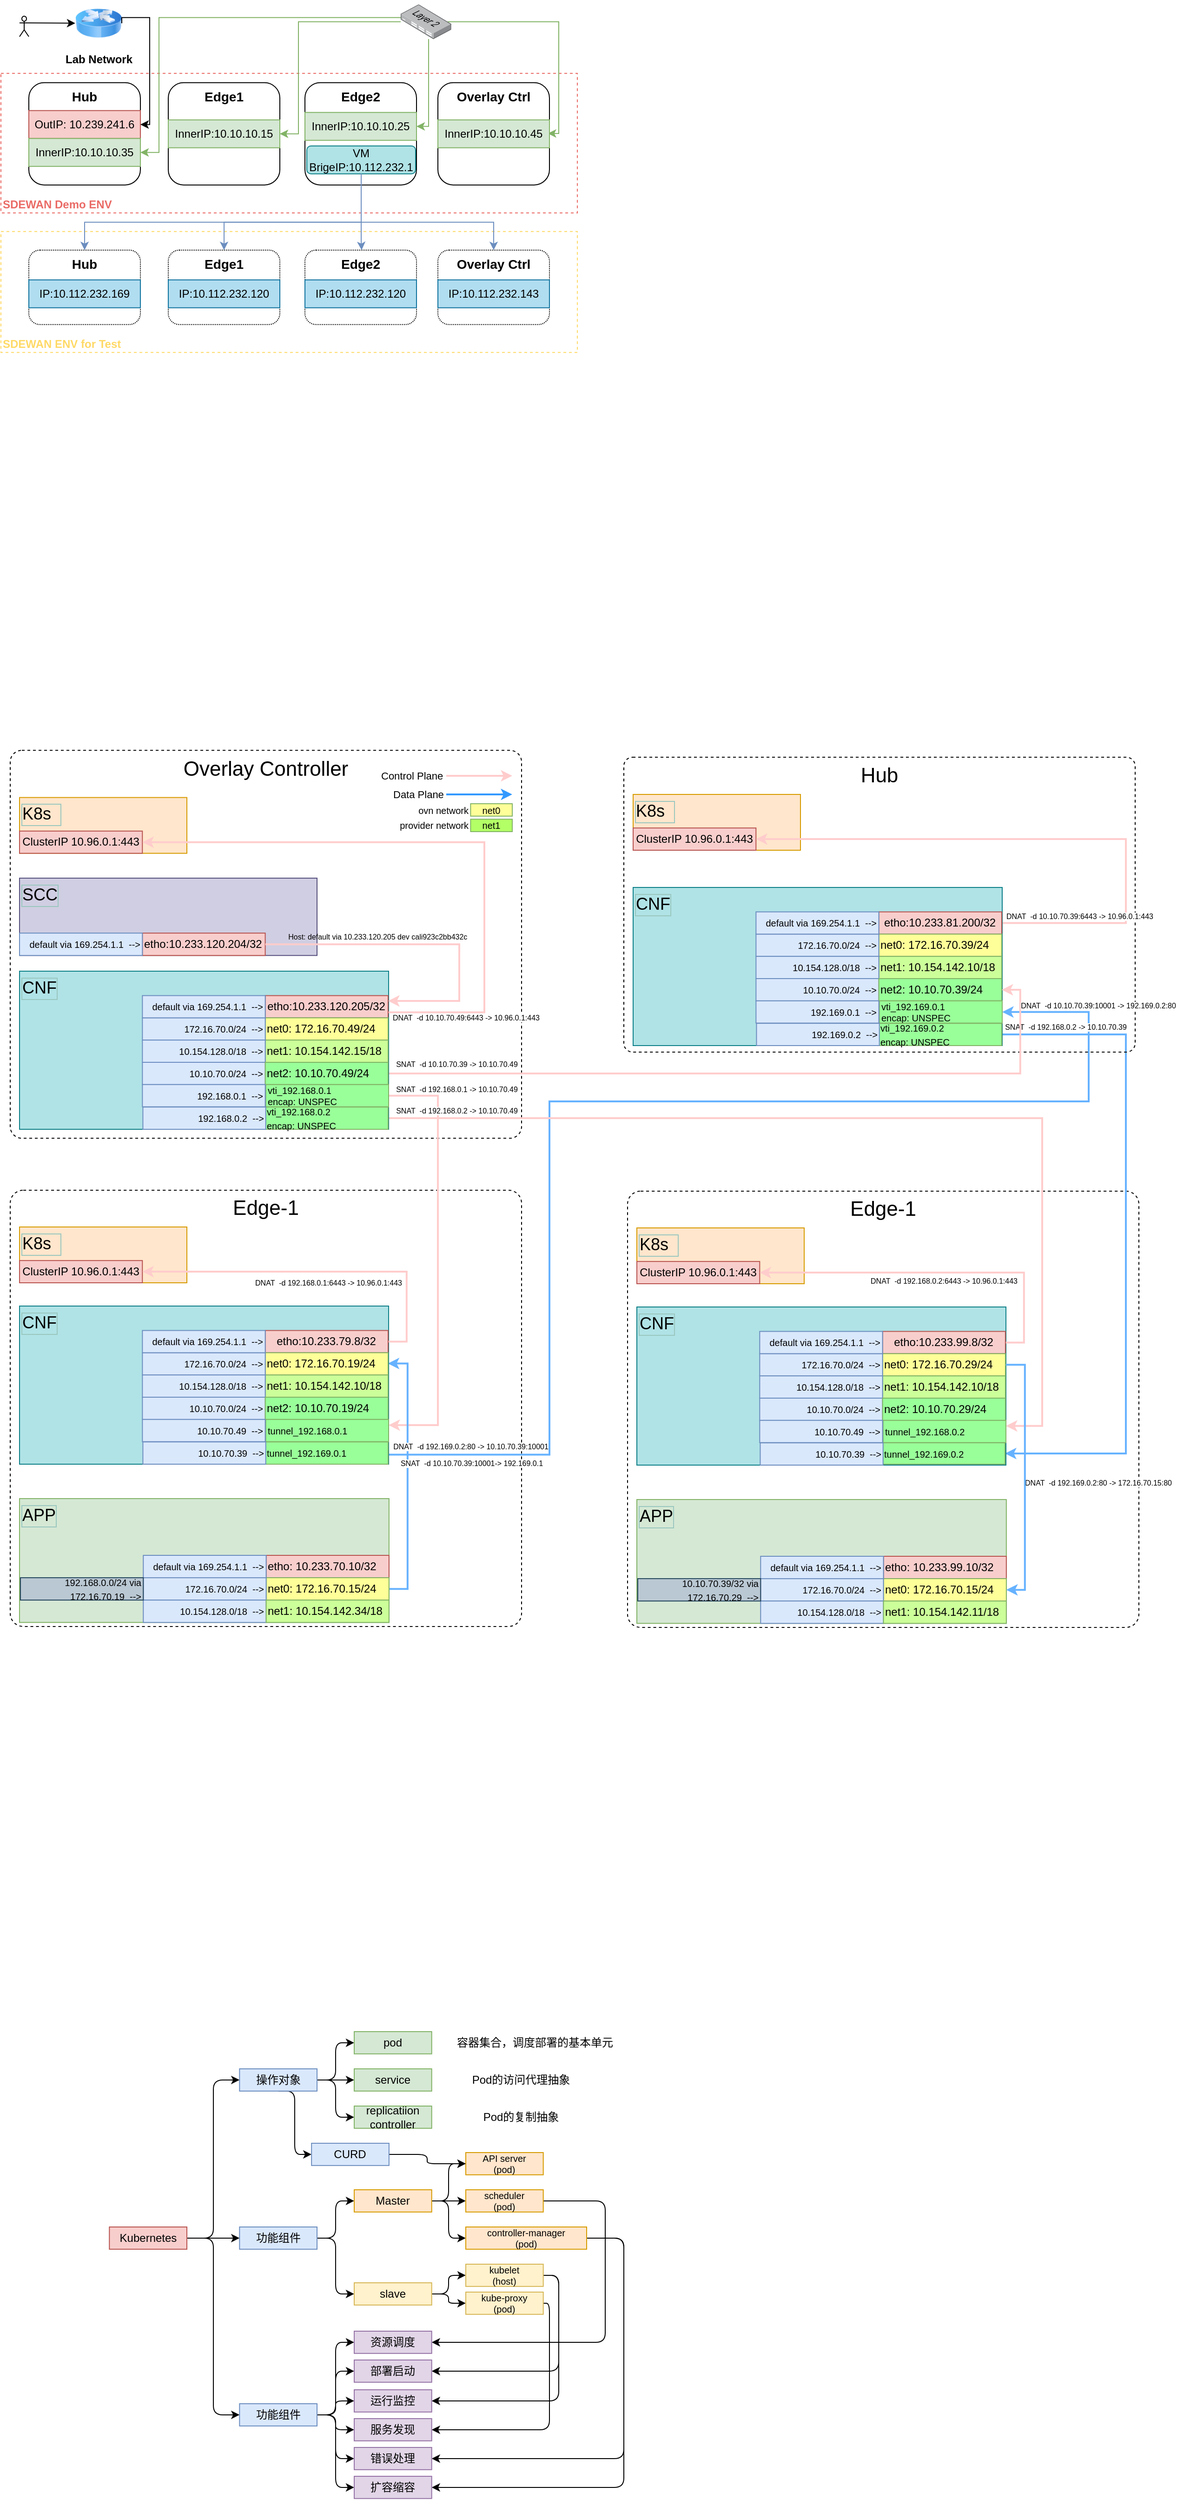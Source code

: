 <mxfile version="15.2.9" type="github">
  <diagram id="uPRll6M5eb0Z-0uBqnHo" name="Page-1">
    <mxGraphModel dx="638" dy="863" grid="1" gridSize="10" guides="1" tooltips="1" connect="1" arrows="1" fold="1" page="1" pageScale="1" pageWidth="1100" pageHeight="850" math="0" shadow="0">
      <root>
        <mxCell id="0" />
        <mxCell id="1" parent="0" />
        <mxCell id="L997ZeRYN2pQayARa3w6-19" value="" style="group" parent="1" vertex="1" connectable="0">
          <mxGeometry x="740" y="900" width="180" height="60" as="geometry" />
        </mxCell>
        <mxCell id="L997ZeRYN2pQayARa3w6-20" value="K8s&amp;nbsp;&amp;nbsp;" style="rounded=0;whiteSpace=wrap;html=1;align=left;verticalAlign=top;labelBorderColor=#9AC7BF;fontSize=18;container=0;fillColor=#ffe6cc;strokeColor=#d79b00;" parent="L997ZeRYN2pQayARa3w6-19" vertex="1">
          <mxGeometry width="180" height="60" as="geometry" />
        </mxCell>
        <mxCell id="L997ZeRYN2pQayARa3w6-21" value="ClusterIP 10.96.0.1:443" style="rounded=0;whiteSpace=wrap;html=1;fillColor=#f8cecc;strokeColor=#b85450;container=0;" parent="L997ZeRYN2pQayARa3w6-19" vertex="1">
          <mxGeometry x="0.001" y="36.088" width="132.143" height="23.911" as="geometry" />
        </mxCell>
        <mxCell id="L997ZeRYN2pQayARa3w6-104" style="edgeStyle=orthogonalEdgeStyle;rounded=0;orthogonalLoop=1;jettySize=auto;html=1;exitX=1;exitY=0.5;exitDx=0;exitDy=0;entryX=1;entryY=0.5;entryDx=0;entryDy=0;strokeColor=#FFCCCC;strokeWidth=2;" parent="1" source="L997ZeRYN2pQayARa3w6-6" target="L997ZeRYN2pQayARa3w6-21" edge="1">
          <mxGeometry relative="1" as="geometry">
            <Array as="points">
              <mxPoint x="1270" y="1038" />
              <mxPoint x="1270" y="948" />
            </Array>
          </mxGeometry>
        </mxCell>
        <mxCell id="_BiiGx_ub_-qpmht187N-147" value="Overlay Controller" style="rounded=1;whiteSpace=wrap;html=1;fontSize=22;verticalAlign=top;arcSize=3;dashed=1;container=0;fillColor=none;" parent="1" vertex="1">
          <mxGeometry x="70" y="852.61" width="550" height="417" as="geometry" />
        </mxCell>
        <mxCell id="L997ZeRYN2pQayARa3w6-133" value="Edge-1" style="rounded=1;whiteSpace=wrap;html=1;fontSize=22;verticalAlign=top;arcSize=3;dashed=1;container=0;fillColor=none;" parent="1" vertex="1">
          <mxGeometry x="734" y="1326.45" width="550" height="469" as="geometry" />
        </mxCell>
        <mxCell id="3yVlGVuV2btpdbxURkGZ-30" value="Edge-1" style="rounded=1;whiteSpace=wrap;html=1;fontSize=22;verticalAlign=top;arcSize=3;dashed=1;container=0;fillColor=none;" parent="1" vertex="1">
          <mxGeometry x="70" y="1325.45" width="550" height="469" as="geometry" />
        </mxCell>
        <mxCell id="fcIH0-72oSz8u45Yj2zX-54" value="" style="group" parent="1" vertex="1" connectable="0">
          <mxGeometry x="60" y="46" width="620" height="378.86" as="geometry" />
        </mxCell>
        <mxCell id="7EhR9RoNfgnr2oAYTbMp-80" value="SDEWAN ENV for Test" style="rounded=0;whiteSpace=wrap;html=1;verticalAlign=bottom;dashed=1;align=left;labelBorderColor=none;fontStyle=1;strokeColor=#FFD966;fontColor=#FFD966;" parent="fcIH0-72oSz8u45Yj2zX-54" vertex="1">
          <mxGeometry y="248.86" width="620" height="130" as="geometry" />
        </mxCell>
        <mxCell id="7EhR9RoNfgnr2oAYTbMp-63" value="SDEWAN Demo ENV" style="rounded=0;whiteSpace=wrap;html=1;verticalAlign=bottom;dashed=1;align=left;labelBorderColor=none;fontStyle=1;fontColor=#EA6B66;strokeColor=#EA6B66;" parent="fcIH0-72oSz8u45Yj2zX-54" vertex="1">
          <mxGeometry y="78.86" width="620" height="150" as="geometry" />
        </mxCell>
        <mxCell id="7EhR9RoNfgnr2oAYTbMp-61" style="edgeStyle=orthogonalEdgeStyle;rounded=0;orthogonalLoop=1;jettySize=auto;html=1;entryX=1.019;entryY=0.487;entryDx=0;entryDy=0;entryPerimeter=0;jumpSize=2;fillColor=#d5e8d4;strokeColor=#82b366;" parent="fcIH0-72oSz8u45Yj2zX-54" edge="1">
          <mxGeometry relative="1" as="geometry">
            <mxPoint x="588.28" y="143.47" as="targetPoint" />
            <mxPoint x="480.4" y="23.416" as="sourcePoint" />
            <Array as="points">
              <mxPoint x="600" y="23.86" />
              <mxPoint x="600" y="143.86" />
            </Array>
          </mxGeometry>
        </mxCell>
        <mxCell id="7EhR9RoNfgnr2oAYTbMp-2" value="" style="points=[];aspect=fixed;html=1;align=center;shadow=0;dashed=0;image;image=img/lib/allied_telesis/switch/Switch_24_port_L2.svg;" parent="fcIH0-72oSz8u45Yj2zX-54" vertex="1">
          <mxGeometry x="430" y="4.71" width="54.4" height="37.29" as="geometry" />
        </mxCell>
        <mxCell id="7EhR9RoNfgnr2oAYTbMp-3" value="&lt;b&gt;&lt;font style=&quot;font-size: 14px&quot;&gt;Hub&lt;/font&gt;&lt;/b&gt;" style="rounded=1;whiteSpace=wrap;html=1;verticalAlign=top;" parent="fcIH0-72oSz8u45Yj2zX-54" vertex="1">
          <mxGeometry x="30" y="88.86" width="120" height="110" as="geometry" />
        </mxCell>
        <mxCell id="7EhR9RoNfgnr2oAYTbMp-6" value="&lt;b&gt;Lab Network&lt;/b&gt;" style="image;html=1;image=img/lib/clip_art/networking/Router_Icon_128x128.png;verticalAlign=top;" parent="fcIH0-72oSz8u45Yj2zX-54" vertex="1">
          <mxGeometry x="80" width="50" height="50" as="geometry" />
        </mxCell>
        <mxCell id="7EhR9RoNfgnr2oAYTbMp-14" value="&lt;span&gt;OutIP: 10.239.241.6&lt;/span&gt;" style="rounded=0;whiteSpace=wrap;html=1;fillColor=#f8cecc;strokeColor=#b85450;" parent="fcIH0-72oSz8u45Yj2zX-54" vertex="1">
          <mxGeometry x="30" y="118.86" width="120" height="30" as="geometry" />
        </mxCell>
        <mxCell id="7EhR9RoNfgnr2oAYTbMp-19" style="edgeStyle=orthogonalEdgeStyle;orthogonalLoop=1;jettySize=auto;html=1;exitX=1;exitY=0.5;exitDx=0;exitDy=0;entryX=1;entryY=0.5;entryDx=0;entryDy=0;rounded=0;" parent="fcIH0-72oSz8u45Yj2zX-54" source="7EhR9RoNfgnr2oAYTbMp-6" target="7EhR9RoNfgnr2oAYTbMp-14" edge="1">
          <mxGeometry relative="1" as="geometry">
            <Array as="points">
              <mxPoint x="160" y="18.86" />
              <mxPoint x="160" y="133.86" />
            </Array>
          </mxGeometry>
        </mxCell>
        <mxCell id="7EhR9RoNfgnr2oAYTbMp-15" value="&lt;span&gt;I&lt;/span&gt;nnerIP:10.10.10.35" style="rounded=0;whiteSpace=wrap;html=1;fillColor=#d5e8d4;strokeColor=#82b366;" parent="fcIH0-72oSz8u45Yj2zX-54" vertex="1">
          <mxGeometry x="30" y="148.86" width="120" height="30" as="geometry" />
        </mxCell>
        <mxCell id="7EhR9RoNfgnr2oAYTbMp-49" style="edgeStyle=orthogonalEdgeStyle;rounded=0;orthogonalLoop=1;jettySize=auto;html=1;entryX=1;entryY=0.5;entryDx=0;entryDy=0;fillColor=#d5e8d4;strokeColor=#82b366;" parent="fcIH0-72oSz8u45Yj2zX-54" source="7EhR9RoNfgnr2oAYTbMp-2" target="7EhR9RoNfgnr2oAYTbMp-15" edge="1">
          <mxGeometry relative="1" as="geometry">
            <Array as="points">
              <mxPoint x="170" y="18.86" />
              <mxPoint x="170" y="163.86" />
            </Array>
          </mxGeometry>
        </mxCell>
        <mxCell id="7EhR9RoNfgnr2oAYTbMp-22" style="edgeStyle=orthogonalEdgeStyle;rounded=0;orthogonalLoop=1;jettySize=auto;html=1;exitX=1;exitY=0.333;exitDx=0;exitDy=0;exitPerimeter=0;" parent="fcIH0-72oSz8u45Yj2zX-54" source="7EhR9RoNfgnr2oAYTbMp-21" target="7EhR9RoNfgnr2oAYTbMp-6" edge="1">
          <mxGeometry relative="1" as="geometry" />
        </mxCell>
        <mxCell id="7EhR9RoNfgnr2oAYTbMp-21" value="" style="shape=umlActor;verticalLabelPosition=bottom;verticalAlign=top;html=1;outlineConnect=0;" parent="fcIH0-72oSz8u45Yj2zX-54" vertex="1">
          <mxGeometry x="20" y="17.35" width="10" height="22" as="geometry" />
        </mxCell>
        <mxCell id="7EhR9RoNfgnr2oAYTbMp-42" value="&lt;b&gt;&lt;font style=&quot;font-size: 14px&quot;&gt;Edge1&lt;/font&gt;&lt;/b&gt;" style="rounded=1;whiteSpace=wrap;html=1;verticalAlign=top;" parent="fcIH0-72oSz8u45Yj2zX-54" vertex="1">
          <mxGeometry x="180" y="88.86" width="120" height="110" as="geometry" />
        </mxCell>
        <mxCell id="7EhR9RoNfgnr2oAYTbMp-43" value="&lt;span&gt;I&lt;/span&gt;nnerIP:10.10.10.15" style="rounded=0;whiteSpace=wrap;html=1;fillColor=#d5e8d4;strokeColor=#82b366;" parent="fcIH0-72oSz8u45Yj2zX-54" vertex="1">
          <mxGeometry x="180" y="128.86" width="120" height="30" as="geometry" />
        </mxCell>
        <mxCell id="7EhR9RoNfgnr2oAYTbMp-60" style="edgeStyle=orthogonalEdgeStyle;rounded=0;orthogonalLoop=1;jettySize=auto;html=1;entryX=1;entryY=0.5;entryDx=0;entryDy=0;jumpSize=2;fillColor=#d5e8d4;strokeColor=#82b366;" parent="fcIH0-72oSz8u45Yj2zX-54" source="7EhR9RoNfgnr2oAYTbMp-2" target="7EhR9RoNfgnr2oAYTbMp-43" edge="1">
          <mxGeometry relative="1" as="geometry">
            <Array as="points">
              <mxPoint x="320" y="23.86" />
              <mxPoint x="320" y="143.86" />
            </Array>
          </mxGeometry>
        </mxCell>
        <mxCell id="7EhR9RoNfgnr2oAYTbMp-44" value="&lt;b&gt;&lt;font style=&quot;font-size: 14px&quot;&gt;Edge2&lt;/font&gt;&lt;/b&gt;" style="rounded=1;whiteSpace=wrap;html=1;verticalAlign=top;" parent="fcIH0-72oSz8u45Yj2zX-54" vertex="1">
          <mxGeometry x="327" y="88.86" width="120" height="110" as="geometry" />
        </mxCell>
        <mxCell id="7EhR9RoNfgnr2oAYTbMp-45" value="&lt;span&gt;I&lt;/span&gt;nnerIP:10.10.10.25" style="rounded=0;whiteSpace=wrap;html=1;fillColor=#d5e8d4;strokeColor=#82b366;" parent="fcIH0-72oSz8u45Yj2zX-54" vertex="1">
          <mxGeometry x="327" y="120.86" width="120" height="30" as="geometry" />
        </mxCell>
        <mxCell id="7EhR9RoNfgnr2oAYTbMp-58" style="edgeStyle=orthogonalEdgeStyle;rounded=0;orthogonalLoop=1;jettySize=auto;html=1;entryX=1;entryY=0.5;entryDx=0;entryDy=0;fillColor=#d5e8d4;strokeColor=#82b366;" parent="fcIH0-72oSz8u45Yj2zX-54" source="7EhR9RoNfgnr2oAYTbMp-2" target="7EhR9RoNfgnr2oAYTbMp-45" edge="1">
          <mxGeometry relative="1" as="geometry">
            <Array as="points">
              <mxPoint x="460" y="135.86" />
            </Array>
          </mxGeometry>
        </mxCell>
        <mxCell id="7EhR9RoNfgnr2oAYTbMp-46" value="&lt;b&gt;&lt;font style=&quot;font-size: 14px&quot;&gt;Overlay Ctrl&lt;/font&gt;&lt;/b&gt;" style="rounded=1;whiteSpace=wrap;html=1;verticalAlign=top;" parent="fcIH0-72oSz8u45Yj2zX-54" vertex="1">
          <mxGeometry x="470" y="88.86" width="120" height="110" as="geometry" />
        </mxCell>
        <mxCell id="7EhR9RoNfgnr2oAYTbMp-47" value="&lt;span&gt;I&lt;/span&gt;nnerIP:10.10.10.45" style="rounded=0;whiteSpace=wrap;html=1;fillColor=#d5e8d4;strokeColor=#82b366;" parent="fcIH0-72oSz8u45Yj2zX-54" vertex="1">
          <mxGeometry x="470" y="128.86" width="120" height="30" as="geometry" />
        </mxCell>
        <mxCell id="7EhR9RoNfgnr2oAYTbMp-64" value="&lt;span&gt;VM&lt;br&gt;BrigeIP:10.112.232.1&lt;/span&gt;" style="rounded=1;whiteSpace=wrap;html=1;fillColor=#b0e3e6;strokeColor=#0e8088;" parent="fcIH0-72oSz8u45Yj2zX-54" vertex="1">
          <mxGeometry x="329" y="156.86" width="117" height="30" as="geometry" />
        </mxCell>
        <mxCell id="7EhR9RoNfgnr2oAYTbMp-66" value="&lt;b&gt;&lt;font style=&quot;font-size: 14px&quot;&gt;Hub&lt;/font&gt;&lt;/b&gt;" style="rounded=1;whiteSpace=wrap;html=1;verticalAlign=top;dashed=1;dashPattern=1 1;" parent="fcIH0-72oSz8u45Yj2zX-54" vertex="1">
          <mxGeometry x="30" y="268.86" width="120" height="80" as="geometry" />
        </mxCell>
        <mxCell id="7EhR9RoNfgnr2oAYTbMp-75" style="edgeStyle=orthogonalEdgeStyle;rounded=0;jumpSize=2;orthogonalLoop=1;jettySize=auto;html=1;fillColor=#dae8fc;strokeColor=#6c8ebf;" parent="fcIH0-72oSz8u45Yj2zX-54" source="7EhR9RoNfgnr2oAYTbMp-64" target="7EhR9RoNfgnr2oAYTbMp-66" edge="1">
          <mxGeometry relative="1" as="geometry">
            <Array as="points">
              <mxPoint x="387" y="238.86" />
              <mxPoint x="90" y="238.86" />
            </Array>
          </mxGeometry>
        </mxCell>
        <mxCell id="7EhR9RoNfgnr2oAYTbMp-68" value="IP:10.112.232.169" style="rounded=0;whiteSpace=wrap;html=1;fillColor=#b1ddf0;strokeColor=#10739e;" parent="fcIH0-72oSz8u45Yj2zX-54" vertex="1">
          <mxGeometry x="30" y="300.86" width="120" height="30" as="geometry" />
        </mxCell>
        <mxCell id="7EhR9RoNfgnr2oAYTbMp-69" value="&lt;b&gt;&lt;font style=&quot;font-size: 14px&quot;&gt;Edge1&lt;/font&gt;&lt;/b&gt;" style="rounded=1;whiteSpace=wrap;html=1;verticalAlign=top;dashed=1;dashPattern=1 1;" parent="fcIH0-72oSz8u45Yj2zX-54" vertex="1">
          <mxGeometry x="180" y="268.86" width="120" height="80" as="geometry" />
        </mxCell>
        <mxCell id="7EhR9RoNfgnr2oAYTbMp-76" style="edgeStyle=orthogonalEdgeStyle;rounded=0;jumpSize=2;orthogonalLoop=1;jettySize=auto;html=1;fillColor=#dae8fc;strokeColor=#6c8ebf;" parent="fcIH0-72oSz8u45Yj2zX-54" source="7EhR9RoNfgnr2oAYTbMp-64" target="7EhR9RoNfgnr2oAYTbMp-69" edge="1">
          <mxGeometry relative="1" as="geometry">
            <Array as="points">
              <mxPoint x="387" y="238.86" />
              <mxPoint x="240" y="238.86" />
            </Array>
          </mxGeometry>
        </mxCell>
        <mxCell id="7EhR9RoNfgnr2oAYTbMp-70" value="IP:10.112.232.120" style="rounded=0;whiteSpace=wrap;html=1;fillColor=#b1ddf0;strokeColor=#10739e;" parent="fcIH0-72oSz8u45Yj2zX-54" vertex="1">
          <mxGeometry x="180" y="300.86" width="120" height="30" as="geometry" />
        </mxCell>
        <mxCell id="7EhR9RoNfgnr2oAYTbMp-71" value="&lt;b&gt;&lt;font style=&quot;font-size: 14px&quot;&gt;Edge2&lt;/font&gt;&lt;/b&gt;" style="rounded=1;whiteSpace=wrap;html=1;verticalAlign=top;dashed=1;dashPattern=1 1;" parent="fcIH0-72oSz8u45Yj2zX-54" vertex="1">
          <mxGeometry x="327" y="268.86" width="120" height="80" as="geometry" />
        </mxCell>
        <mxCell id="7EhR9RoNfgnr2oAYTbMp-77" style="edgeStyle=orthogonalEdgeStyle;rounded=0;jumpSize=2;orthogonalLoop=1;jettySize=auto;html=1;exitX=0.5;exitY=1;exitDx=0;exitDy=0;fillColor=#dae8fc;strokeColor=#6c8ebf;" parent="fcIH0-72oSz8u45Yj2zX-54" source="7EhR9RoNfgnr2oAYTbMp-64" target="7EhR9RoNfgnr2oAYTbMp-71" edge="1">
          <mxGeometry relative="1" as="geometry">
            <Array as="points">
              <mxPoint x="388" y="258.86" />
              <mxPoint x="388" y="258.86" />
            </Array>
          </mxGeometry>
        </mxCell>
        <mxCell id="7EhR9RoNfgnr2oAYTbMp-72" value="&lt;span&gt;IP:10.112.232.120&lt;/span&gt;" style="rounded=0;whiteSpace=wrap;html=1;fillColor=#b1ddf0;strokeColor=#10739e;" parent="fcIH0-72oSz8u45Yj2zX-54" vertex="1">
          <mxGeometry x="327" y="300.86" width="120" height="30" as="geometry" />
        </mxCell>
        <mxCell id="7EhR9RoNfgnr2oAYTbMp-73" value="&lt;b&gt;&lt;font style=&quot;font-size: 14px&quot;&gt;Overlay Ctrl&lt;/font&gt;&lt;/b&gt;" style="rounded=1;whiteSpace=wrap;html=1;verticalAlign=top;dashed=1;dashPattern=1 1;" parent="fcIH0-72oSz8u45Yj2zX-54" vertex="1">
          <mxGeometry x="470" y="268.86" width="120" height="80" as="geometry" />
        </mxCell>
        <mxCell id="7EhR9RoNfgnr2oAYTbMp-78" style="edgeStyle=orthogonalEdgeStyle;rounded=0;jumpSize=2;orthogonalLoop=1;jettySize=auto;html=1;exitX=0.5;exitY=1;exitDx=0;exitDy=0;fillColor=#dae8fc;strokeColor=#6c8ebf;" parent="fcIH0-72oSz8u45Yj2zX-54" source="7EhR9RoNfgnr2oAYTbMp-64" target="7EhR9RoNfgnr2oAYTbMp-73" edge="1">
          <mxGeometry relative="1" as="geometry">
            <Array as="points">
              <mxPoint x="387" y="238.86" />
              <mxPoint x="530" y="238.86" />
            </Array>
          </mxGeometry>
        </mxCell>
        <mxCell id="7EhR9RoNfgnr2oAYTbMp-74" value="IP:10.112.232.143" style="rounded=0;whiteSpace=wrap;html=1;fillColor=#b1ddf0;strokeColor=#10739e;" parent="fcIH0-72oSz8u45Yj2zX-54" vertex="1">
          <mxGeometry x="470" y="300.86" width="120" height="30" as="geometry" />
        </mxCell>
        <mxCell id="_BiiGx_ub_-qpmht187N-245" style="edgeStyle=orthogonalEdgeStyle;rounded=0;orthogonalLoop=1;jettySize=auto;html=1;exitX=0.5;exitY=1;exitDx=0;exitDy=0;entryX=0.5;entryY=1;entryDx=0;entryDy=0;fontSize=10;fontColor=#67AB9F;strokeColor=#FFCCCC;strokeWidth=2;" parent="1" edge="1">
          <mxGeometry x="83" y="1410" as="geometry">
            <Array as="points">
              <mxPoint x="470" y="1605" />
              <mxPoint x="149" y="1605" />
            </Array>
            <mxPoint x="149.072" y="1579.999" as="targetPoint" />
          </mxGeometry>
        </mxCell>
        <mxCell id="fcIH0-72oSz8u45Yj2zX-8" value="DNAT&amp;nbsp; -d 192.168.0.1 -&amp;gt; 10.96.0.1" style="edgeLabel;html=1;align=center;verticalAlign=middle;resizable=0;points=[];fontSize=8;container=0;" parent="_BiiGx_ub_-qpmht187N-245" vertex="1" connectable="0">
          <mxGeometry relative="1" as="geometry">
            <mxPoint x="-26" y="-7" as="offset" />
          </mxGeometry>
        </mxCell>
        <mxCell id="_BiiGx_ub_-qpmht187N-261" style="edgeStyle=orthogonalEdgeStyle;rounded=0;orthogonalLoop=1;jettySize=auto;html=1;exitX=1;exitY=0.5;exitDx=0;exitDy=0;entryX=1;entryY=0.5;entryDx=0;entryDy=0;fontSize=10;fontColor=#67AB9F;strokeColor=#66B2FF;strokeWidth=2;" parent="1" source="L997ZeRYN2pQayARa3w6-15" target="L997ZeRYN2pQayARa3w6-130" edge="1">
          <mxGeometry x="70" y="860" as="geometry">
            <Array as="points">
              <mxPoint x="1270" y="1158" />
              <mxPoint x="1270" y="1609" />
            </Array>
            <mxPoint x="1193.996" y="1149.842" as="sourcePoint" />
            <mxPoint x="1196.456" y="1564.347" as="targetPoint" />
          </mxGeometry>
        </mxCell>
        <mxCell id="_BiiGx_ub_-qpmht187N-257" style="edgeStyle=orthogonalEdgeStyle;rounded=0;orthogonalLoop=1;jettySize=auto;html=1;entryX=1;entryY=0.5;entryDx=0;entryDy=0;fontSize=10;fontColor=#67AB9F;strokeColor=#66B2FF;strokeWidth=2;exitX=0.999;exitY=0.94;exitDx=0;exitDy=0;exitPerimeter=0;" parent="1" source="L997ZeRYN2pQayARa3w6-23" target="L997ZeRYN2pQayARa3w6-14" edge="1">
          <mxGeometry x="70" y="860" as="geometry">
            <Array as="points">
              <mxPoint x="650" y="1610" />
              <mxPoint x="650" y="1230" />
              <mxPoint x="1230" y="1230" />
              <mxPoint x="1230" y="1134" />
            </Array>
            <mxPoint x="536.456" y="1568.045" as="sourcePoint" />
            <mxPoint x="1193.996" y="1143.864" as="targetPoint" />
          </mxGeometry>
        </mxCell>
        <mxCell id="_BiiGx_ub_-qpmht187N-248" style="edgeStyle=orthogonalEdgeStyle;rounded=0;orthogonalLoop=1;jettySize=auto;html=1;exitX=0.5;exitY=1;exitDx=0;exitDy=0;entryX=0.5;entryY=1;entryDx=0;entryDy=0;fontSize=10;fontColor=#67AB9F;strokeColor=#FFCCCC;strokeWidth=2;" parent="1" edge="1">
          <mxGeometry x="730" y="1297.5" as="geometry">
            <mxPoint x="809.072" y="1582.279" as="targetPoint" />
          </mxGeometry>
        </mxCell>
        <mxCell id="fcIH0-72oSz8u45Yj2zX-10" style="edgeStyle=orthogonalEdgeStyle;rounded=0;orthogonalLoop=1;jettySize=auto;html=1;exitX=1;exitY=0.75;exitDx=0;exitDy=0;entryX=0.5;entryY=1;entryDx=0;entryDy=0;strokeWidth=2;strokeColor=#FFCCCC;" parent="1" edge="1">
          <mxGeometry x="730" y="870" as="geometry">
            <Array as="points">
              <mxPoint x="1210" y="1126" />
              <mxPoint x="1210" y="1200" />
              <mxPoint x="806" y="1200" />
            </Array>
            <mxPoint x="806.072" y="1179.999" as="targetPoint" />
          </mxGeometry>
        </mxCell>
        <mxCell id="_BiiGx_ub_-qpmht187N-185" style="edgeStyle=orthogonalEdgeStyle;rounded=0;orthogonalLoop=1;jettySize=auto;html=1;exitX=1;exitY=0.5;exitDx=0;exitDy=0;fontSize=10;fontColor=#67AB9F;strokeWidth=2;strokeColor=#FFCCCC;entryX=1;entryY=0.25;entryDx=0;entryDy=0;" parent="1" source="_BiiGx_ub_-qpmht187N-158" target="L997ZeRYN2pQayARa3w6-129" edge="1">
          <mxGeometry x="70" y="860" as="geometry">
            <mxPoint x="1196.456" y="1570.325" as="targetPoint" />
            <Array as="points">
              <mxPoint x="1180" y="1248" />
              <mxPoint x="1180" y="1579" />
            </Array>
          </mxGeometry>
        </mxCell>
        <mxCell id="_BiiGx_ub_-qpmht187N-183" style="edgeStyle=orthogonalEdgeStyle;rounded=0;orthogonalLoop=1;jettySize=auto;html=1;exitX=1;exitY=0.5;exitDx=0;exitDy=0;entryX=1;entryY=0.25;entryDx=0;entryDy=0;fontSize=10;fontColor=#67AB9F;strokeWidth=2;strokeColor=#FFCCCC;" parent="1" source="_BiiGx_ub_-qpmht187N-157" target="L997ZeRYN2pQayARa3w6-32" edge="1">
          <mxGeometry x="70" y="860" as="geometry">
            <mxPoint x="536.456" y="1562.067" as="targetPoint" />
            <Array as="points">
              <mxPoint x="530" y="1224" />
              <mxPoint x="530" y="1578" />
              <mxPoint x="477" y="1578" />
            </Array>
          </mxGeometry>
        </mxCell>
        <mxCell id="fcIH0-72oSz8u45Yj2zX-15" value="DNAT&amp;nbsp; -d 192.169.0.2:80 -&amp;gt; 172.16.70.15:80" style="edgeLabel;html=1;align=center;verticalAlign=middle;resizable=0;points=[];fontSize=8;container=0;" parent="1" vertex="1" connectable="0">
          <mxGeometry x="1240.0" y="1640" as="geometry" />
        </mxCell>
        <mxCell id="L997ZeRYN2pQayARa3w6-4" value="" style="group" parent="1" vertex="1" connectable="0">
          <mxGeometry x="740" y="1000" width="540" height="177" as="geometry" />
        </mxCell>
        <mxCell id="3yVlGVuV2btpdbxURkGZ-27" value="&lt;font color=&quot;#000000&quot;&gt;Hub&lt;/font&gt;" style="rounded=1;whiteSpace=wrap;html=1;fontSize=22;verticalAlign=top;arcSize=3;dashed=1;container=0;fillColor=none;" parent="L997ZeRYN2pQayARa3w6-4" vertex="1">
          <mxGeometry x="-10" y="-140" width="550" height="317" as="geometry" />
        </mxCell>
        <mxCell id="L997ZeRYN2pQayARa3w6-5" value="CNF" style="rounded=0;whiteSpace=wrap;html=1;align=left;verticalAlign=top;labelBorderColor=#9AC7BF;fontSize=18;container=0;fillColor=#b0e3e6;strokeColor=#0e8088;" parent="L997ZeRYN2pQayARa3w6-4" vertex="1">
          <mxGeometry width="397" height="170" as="geometry" />
        </mxCell>
        <mxCell id="L997ZeRYN2pQayARa3w6-6" value="&lt;span&gt;etho:10.233.81.200/32&lt;br&gt;&lt;/span&gt;" style="rounded=0;whiteSpace=wrap;html=1;fillColor=#f8cecc;strokeColor=#b85450;container=0;" parent="L997ZeRYN2pQayARa3w6-4" vertex="1">
          <mxGeometry x="264.311" y="26.268" width="132.143" height="23.911" as="geometry" />
        </mxCell>
        <mxCell id="L997ZeRYN2pQayARa3w6-7" value="net0: 172.16.70.39/24" style="rounded=0;whiteSpace=wrap;html=1;strokeColor=#82b366;container=0;align=left;fillColor=#FFFF99;" parent="L997ZeRYN2pQayARa3w6-4" vertex="1">
          <mxGeometry x="264.313" y="50.174" width="132.143" height="23.911" as="geometry" />
        </mxCell>
        <mxCell id="L997ZeRYN2pQayARa3w6-8" value="net1: 10.154.142.10/18" style="rounded=0;whiteSpace=wrap;html=1;strokeColor=#82b366;container=0;fillColor=#CCFF99;align=left;" parent="L997ZeRYN2pQayARa3w6-4" vertex="1">
          <mxGeometry x="264.313" y="74.085" width="132.143" height="23.911" as="geometry" />
        </mxCell>
        <mxCell id="L997ZeRYN2pQayARa3w6-9" value="172.16.70.0/24&amp;nbsp; --&amp;gt;" style="rounded=0;whiteSpace=wrap;html=1;fillColor=#dae8fc;strokeColor=#6c8ebf;container=0;fontSize=10;align=right;" parent="L997ZeRYN2pQayARa3w6-4" vertex="1">
          <mxGeometry x="132.17" y="50.174" width="132.143" height="23.911" as="geometry" />
        </mxCell>
        <mxCell id="L997ZeRYN2pQayARa3w6-10" value="10.154.128.0/18&amp;nbsp; --&amp;gt;" style="rounded=0;whiteSpace=wrap;html=1;fillColor=#dae8fc;strokeColor=#6c8ebf;container=0;fontSize=10;align=right;" parent="L997ZeRYN2pQayARa3w6-4" vertex="1">
          <mxGeometry x="132.17" y="74.085" width="132.143" height="23.911" as="geometry" />
        </mxCell>
        <mxCell id="L997ZeRYN2pQayARa3w6-11" value="10.10.70.0/24&amp;nbsp; --&amp;gt;" style="rounded=0;whiteSpace=wrap;html=1;fillColor=#dae8fc;strokeColor=#6c8ebf;container=0;fontSize=10;align=right;" parent="L997ZeRYN2pQayARa3w6-4" vertex="1">
          <mxGeometry x="132.17" y="97.996" width="132.143" height="23.911" as="geometry" />
        </mxCell>
        <mxCell id="L997ZeRYN2pQayARa3w6-12" value="&lt;font style=&quot;font-size: 10px&quot;&gt;default via 169.254.1.1&amp;nbsp; --&amp;gt;&lt;/font&gt;" style="rounded=0;whiteSpace=wrap;html=1;fillColor=#dae8fc;strokeColor=#6c8ebf;container=0;align=right;" parent="L997ZeRYN2pQayARa3w6-4" vertex="1">
          <mxGeometry x="132.171" y="26.267" width="132.143" height="23.911" as="geometry" />
        </mxCell>
        <mxCell id="L997ZeRYN2pQayARa3w6-13" value="net2: 10.10.70.39/24" style="rounded=0;whiteSpace=wrap;html=1;strokeColor=#82b366;container=0;align=left;fillColor=#99FF99;" parent="L997ZeRYN2pQayARa3w6-4" vertex="1">
          <mxGeometry x="264.313" y="97.997" width="132.143" height="23.911" as="geometry" />
        </mxCell>
        <mxCell id="L997ZeRYN2pQayARa3w6-14" value="&lt;span&gt;vti_192.169.0.1&lt;/span&gt;&lt;br&gt;&lt;span&gt;encap: UNSPEC&lt;/span&gt;" style="rounded=0;whiteSpace=wrap;html=1;strokeColor=#82b366;container=0;align=left;fillColor=#99FF99;fontSize=10;" parent="L997ZeRYN2pQayARa3w6-4" vertex="1">
          <mxGeometry x="264.853" y="121.909" width="132.143" height="23.911" as="geometry" />
        </mxCell>
        <mxCell id="L997ZeRYN2pQayARa3w6-15" value="&lt;span style=&quot;font-size: 10px&quot;&gt;vti_192.169.0.2&lt;br&gt;&lt;/span&gt;&lt;span style=&quot;font-size: 10px&quot;&gt;encap: UNSPEC&lt;/span&gt;" style="rounded=0;whiteSpace=wrap;html=1;strokeColor=#82b366;container=0;align=left;fillColor=#99FF99;" parent="L997ZeRYN2pQayARa3w6-4" vertex="1">
          <mxGeometry x="264.313" y="146.089" width="132.143" height="23.911" as="geometry" />
        </mxCell>
        <mxCell id="L997ZeRYN2pQayARa3w6-16" value="192.169.0.1&amp;nbsp; --&amp;gt;" style="rounded=0;whiteSpace=wrap;html=1;fillColor=#dae8fc;strokeColor=#6c8ebf;container=0;fontSize=10;align=right;" parent="L997ZeRYN2pQayARa3w6-4" vertex="1">
          <mxGeometry x="132.17" y="121.906" width="132.143" height="23.911" as="geometry" />
        </mxCell>
        <mxCell id="L997ZeRYN2pQayARa3w6-17" value="192.169.0.2&amp;nbsp; --&amp;gt;" style="rounded=0;whiteSpace=wrap;html=1;fillColor=#dae8fc;strokeColor=#6c8ebf;container=0;fontSize=10;align=right;" parent="L997ZeRYN2pQayARa3w6-4" vertex="1">
          <mxGeometry x="132.71" y="146.086" width="132.143" height="23.911" as="geometry" />
        </mxCell>
        <mxCell id="L997ZeRYN2pQayARa3w6-139" value="DNAT&amp;nbsp; -d 10.10.70.39:6443 -&amp;gt; 10.96.0.1:443" style="edgeLabel;html=1;align=center;verticalAlign=middle;resizable=0;points=[];fontSize=8;container=0;" parent="L997ZeRYN2pQayARa3w6-4" vertex="1" connectable="0">
          <mxGeometry x="480.0" y="30.27" as="geometry" />
        </mxCell>
        <mxCell id="L997ZeRYN2pQayARa3w6-143" value="SNAT&amp;nbsp; -d 192.168.0.2 -&amp;gt; 10.10.70.39" style="edgeLabel;html=1;align=center;verticalAlign=middle;resizable=0;points=[];fontSize=8;container=0;" parent="L997ZeRYN2pQayARa3w6-4" vertex="1" connectable="0">
          <mxGeometry x="465.0" y="150" as="geometry" />
        </mxCell>
        <mxCell id="L997ZeRYN2pQayARa3w6-100" style="edgeStyle=orthogonalEdgeStyle;rounded=0;orthogonalLoop=1;jettySize=auto;html=1;exitX=1;exitY=0.5;exitDx=0;exitDy=0;entryX=1;entryY=0.5;entryDx=0;entryDy=0;strokeColor=#FFCCCC;strokeWidth=2;" parent="1" source="_BiiGx_ub_-qpmht187N-156" target="L997ZeRYN2pQayARa3w6-13" edge="1">
          <mxGeometry relative="1" as="geometry" />
        </mxCell>
        <mxCell id="_BiiGx_ub_-qpmht187N-238" value="K8s&amp;nbsp;&amp;nbsp;" style="rounded=0;whiteSpace=wrap;html=1;align=left;verticalAlign=top;labelBorderColor=#9AC7BF;fontSize=18;container=0;fillColor=#ffe6cc;strokeColor=#d79b00;" parent="1" vertex="1">
          <mxGeometry x="80" y="1365" width="180" height="60" as="geometry" />
        </mxCell>
        <mxCell id="_BiiGx_ub_-qpmht187N-239" value="ClusterIP 10.96.0.1:443" style="rounded=0;whiteSpace=wrap;html=1;fillColor=#f8cecc;strokeColor=#b85450;container=0;" parent="1" vertex="1">
          <mxGeometry x="80.001" y="1401.088" width="132.143" height="23.911" as="geometry" />
        </mxCell>
        <mxCell id="_BiiGx_ub_-qpmht187N-39" value="APP" style="rounded=0;whiteSpace=wrap;html=1;align=left;verticalAlign=top;labelBorderColor=#9AC7BF;fontSize=18;container=0;fillColor=#d5e8d4;strokeColor=#82b366;" parent="1" vertex="1">
          <mxGeometry x="80" y="1657" width="397.43" height="133.14" as="geometry" />
        </mxCell>
        <mxCell id="_BiiGx_ub_-qpmht187N-41" value="&lt;span style=&quot;text-align: center&quot;&gt;etho: 10.233.70.10/32&lt;/span&gt;" style="rounded=0;whiteSpace=wrap;html=1;strokeColor=#b85450;container=0;fillColor=#f8cecc;align=left;" parent="1" vertex="1">
          <mxGeometry x="345.285" y="1718.001" width="132.145" height="24.046" as="geometry" />
        </mxCell>
        <mxCell id="L997ZeRYN2pQayARa3w6-147" style="edgeStyle=orthogonalEdgeStyle;rounded=0;orthogonalLoop=1;jettySize=auto;html=1;exitX=1;exitY=0.5;exitDx=0;exitDy=0;entryX=0.998;entryY=0.363;entryDx=0;entryDy=0;entryPerimeter=0;strokeColor=#66B2FF;strokeWidth=2;" parent="1" source="_BiiGx_ub_-qpmht187N-42" target="L997ZeRYN2pQayARa3w6-23" edge="1">
          <mxGeometry relative="1" as="geometry" />
        </mxCell>
        <mxCell id="_BiiGx_ub_-qpmht187N-42" value="net0: 172.16.70.15/24" style="rounded=0;whiteSpace=wrap;html=1;strokeColor=#82b366;container=0;align=left;fillColor=#FFFF99;" parent="1" vertex="1">
          <mxGeometry x="345.285" y="1742.047" width="132.145" height="24.046" as="geometry" />
        </mxCell>
        <mxCell id="_BiiGx_ub_-qpmht187N-44" value="172.16.70.0/24&amp;nbsp; --&amp;gt;" style="rounded=0;whiteSpace=wrap;html=1;fillColor=#dae8fc;strokeColor=#6c8ebf;container=0;fontSize=10;align=right;" parent="1" vertex="1">
          <mxGeometry x="213.141" y="1742.047" width="132.145" height="24.046" as="geometry" />
        </mxCell>
        <mxCell id="_BiiGx_ub_-qpmht187N-45" value="10.154.128.0/18&amp;nbsp; --&amp;gt;" style="rounded=0;whiteSpace=wrap;html=1;fillColor=#dae8fc;strokeColor=#6c8ebf;container=0;fontSize=10;align=right;" parent="1" vertex="1">
          <mxGeometry x="213.141" y="1766.093" width="132.145" height="24.046" as="geometry" />
        </mxCell>
        <mxCell id="_BiiGx_ub_-qpmht187N-49" value="net1: 10.154.142.34/18" style="rounded=0;whiteSpace=wrap;html=1;strokeColor=#82b366;container=0;align=left;fillColor=#CCFF99;" parent="1" vertex="1">
          <mxGeometry x="345.285" y="1766.094" width="132.145" height="24.046" as="geometry" />
        </mxCell>
        <mxCell id="_BiiGx_ub_-qpmht187N-55" value="&lt;font style=&quot;font-size: 10px&quot;&gt;default via 169.254.1.1&amp;nbsp; --&amp;gt;&lt;/font&gt;" style="rounded=0;whiteSpace=wrap;html=1;fillColor=#dae8fc;strokeColor=#6c8ebf;container=0;align=right;" parent="1" vertex="1">
          <mxGeometry x="213.142" y="1718" width="132.145" height="24.046" as="geometry" />
        </mxCell>
        <mxCell id="_BiiGx_ub_-qpmht187N-59" value="&lt;font style=&quot;font-size: 10px&quot;&gt;192.168.0.0/24 via 172.16.70.19&amp;nbsp; --&amp;gt;&lt;/font&gt;" style="rounded=0;whiteSpace=wrap;html=1;fillColor=#bac8d3;strokeColor=#23445d;container=0;align=right;" parent="1" vertex="1">
          <mxGeometry x="81" y="1742.047" width="132.145" height="24.046" as="geometry" />
        </mxCell>
        <mxCell id="L997ZeRYN2pQayARa3w6-23" value="CNF" style="rounded=0;whiteSpace=wrap;html=1;align=left;verticalAlign=top;labelBorderColor=#9AC7BF;fontSize=18;container=0;fillColor=#b0e3e6;strokeColor=#0e8088;" parent="1" vertex="1">
          <mxGeometry x="80" y="1450" width="397" height="170" as="geometry" />
        </mxCell>
        <mxCell id="L997ZeRYN2pQayARa3w6-134" style="edgeStyle=orthogonalEdgeStyle;rounded=0;orthogonalLoop=1;jettySize=auto;html=1;exitX=1;exitY=0.5;exitDx=0;exitDy=0;entryX=1;entryY=0.5;entryDx=0;entryDy=0;strokeColor=#FFCCCC;strokeWidth=2;" parent="1" source="L997ZeRYN2pQayARa3w6-24" target="_BiiGx_ub_-qpmht187N-239" edge="1">
          <mxGeometry relative="1" as="geometry" />
        </mxCell>
        <mxCell id="L997ZeRYN2pQayARa3w6-24" value="&lt;span&gt;etho:10.233.79.8/32&lt;br&gt;&lt;/span&gt;" style="rounded=0;whiteSpace=wrap;html=1;fillColor=#f8cecc;strokeColor=#b85450;container=0;" parent="1" vertex="1">
          <mxGeometry x="344.311" y="1476.268" width="132.143" height="23.911" as="geometry" />
        </mxCell>
        <mxCell id="L997ZeRYN2pQayARa3w6-25" value="net0: 172.16.70.19/24" style="rounded=0;whiteSpace=wrap;html=1;strokeColor=#82b366;container=0;align=left;fillColor=#FFFF99;" parent="1" vertex="1">
          <mxGeometry x="344.313" y="1500.174" width="132.143" height="23.911" as="geometry" />
        </mxCell>
        <mxCell id="L997ZeRYN2pQayARa3w6-26" value="net1: 10.154.142.10/18" style="rounded=0;whiteSpace=wrap;html=1;strokeColor=#82b366;container=0;fillColor=#CCFF99;align=left;" parent="1" vertex="1">
          <mxGeometry x="344.313" y="1524.085" width="132.143" height="23.911" as="geometry" />
        </mxCell>
        <mxCell id="L997ZeRYN2pQayARa3w6-27" value="172.16.70.0/24&amp;nbsp; --&amp;gt;" style="rounded=0;whiteSpace=wrap;html=1;fillColor=#dae8fc;strokeColor=#6c8ebf;container=0;fontSize=10;align=right;" parent="1" vertex="1">
          <mxGeometry x="212.17" y="1500.174" width="132.143" height="23.911" as="geometry" />
        </mxCell>
        <mxCell id="L997ZeRYN2pQayARa3w6-28" value="10.154.128.0/18&amp;nbsp; --&amp;gt;" style="rounded=0;whiteSpace=wrap;html=1;fillColor=#dae8fc;strokeColor=#6c8ebf;container=0;fontSize=10;align=right;" parent="1" vertex="1">
          <mxGeometry x="212.17" y="1524.085" width="132.143" height="23.911" as="geometry" />
        </mxCell>
        <mxCell id="L997ZeRYN2pQayARa3w6-29" value="10.10.70.0/24&amp;nbsp; --&amp;gt;" style="rounded=0;whiteSpace=wrap;html=1;fillColor=#dae8fc;strokeColor=#6c8ebf;container=0;fontSize=10;align=right;" parent="1" vertex="1">
          <mxGeometry x="212.17" y="1547.996" width="132.143" height="23.911" as="geometry" />
        </mxCell>
        <mxCell id="L997ZeRYN2pQayARa3w6-30" value="&lt;font style=&quot;font-size: 10px&quot;&gt;default via 169.254.1.1&amp;nbsp; --&amp;gt;&lt;/font&gt;" style="rounded=0;whiteSpace=wrap;html=1;fillColor=#dae8fc;strokeColor=#6c8ebf;container=0;align=right;" parent="1" vertex="1">
          <mxGeometry x="212.171" y="1476.267" width="132.143" height="23.911" as="geometry" />
        </mxCell>
        <mxCell id="L997ZeRYN2pQayARa3w6-31" value="net2: 10.10.70.19/24" style="rounded=0;whiteSpace=wrap;html=1;strokeColor=#82b366;container=0;align=left;fillColor=#99FF99;" parent="1" vertex="1">
          <mxGeometry x="344.313" y="1547.997" width="132.143" height="23.911" as="geometry" />
        </mxCell>
        <mxCell id="L997ZeRYN2pQayARa3w6-32" value="&lt;span&gt;tunnel_192.168.0.1&lt;/span&gt;" style="rounded=0;whiteSpace=wrap;html=1;strokeColor=#82b366;container=0;align=left;fillColor=#99FF99;fontSize=10;" parent="1" vertex="1">
          <mxGeometry x="344.853" y="1571.909" width="132.143" height="23.911" as="geometry" />
        </mxCell>
        <mxCell id="L997ZeRYN2pQayARa3w6-33" value="&lt;span style=&quot;font-size: 10px&quot;&gt;tunnel&lt;/span&gt;&lt;span style=&quot;font-size: 10px&quot;&gt;_192.169.0.1&lt;/span&gt;" style="rounded=0;whiteSpace=wrap;html=1;strokeColor=#82b366;container=0;align=left;fillColor=#99FF99;" parent="1" vertex="1">
          <mxGeometry x="344.313" y="1596.089" width="132.143" height="23.911" as="geometry" />
        </mxCell>
        <mxCell id="L997ZeRYN2pQayARa3w6-34" value="10.10.70.49&amp;nbsp; --&amp;gt;" style="rounded=0;whiteSpace=wrap;html=1;fillColor=#dae8fc;strokeColor=#6c8ebf;container=0;fontSize=10;align=right;" parent="1" vertex="1">
          <mxGeometry x="212.17" y="1571.906" width="132.143" height="23.911" as="geometry" />
        </mxCell>
        <mxCell id="L997ZeRYN2pQayARa3w6-35" value="10.10.70.39&amp;nbsp; --&amp;gt;" style="rounded=0;whiteSpace=wrap;html=1;fillColor=#dae8fc;strokeColor=#6c8ebf;container=0;fontSize=10;align=right;" parent="1" vertex="1">
          <mxGeometry x="212.71" y="1596.086" width="132.143" height="23.911" as="geometry" />
        </mxCell>
        <mxCell id="L997ZeRYN2pQayARa3w6-108" value="K8s&amp;nbsp;&amp;nbsp;" style="rounded=0;whiteSpace=wrap;html=1;align=left;verticalAlign=top;labelBorderColor=#9AC7BF;fontSize=18;container=0;fillColor=#ffe6cc;strokeColor=#d79b00;" parent="1" vertex="1">
          <mxGeometry x="744" y="1366" width="180" height="60" as="geometry" />
        </mxCell>
        <mxCell id="L997ZeRYN2pQayARa3w6-109" value="ClusterIP 10.96.0.1:443" style="rounded=0;whiteSpace=wrap;html=1;fillColor=#f8cecc;strokeColor=#b85450;container=0;" parent="1" vertex="1">
          <mxGeometry x="744.001" y="1402.088" width="132.143" height="23.911" as="geometry" />
        </mxCell>
        <mxCell id="L997ZeRYN2pQayARa3w6-111" value="APP" style="rounded=0;whiteSpace=wrap;html=1;align=left;verticalAlign=top;labelBorderColor=#9AC7BF;fontSize=18;container=0;fillColor=#d5e8d4;strokeColor=#82b366;" parent="1" vertex="1">
          <mxGeometry x="744" y="1658" width="397.43" height="133.14" as="geometry" />
        </mxCell>
        <mxCell id="L997ZeRYN2pQayARa3w6-112" value="&lt;span style=&quot;text-align: center&quot;&gt;etho: 10.233.99.10/32&lt;/span&gt;" style="rounded=0;whiteSpace=wrap;html=1;strokeColor=#b85450;container=0;fillColor=#f8cecc;align=left;" parent="1" vertex="1">
          <mxGeometry x="1009.285" y="1719.001" width="132.145" height="24.046" as="geometry" />
        </mxCell>
        <mxCell id="L997ZeRYN2pQayARa3w6-113" value="net0: 172.16.70.15/24" style="rounded=0;whiteSpace=wrap;html=1;strokeColor=#82b366;container=0;align=left;fillColor=#FFFF99;" parent="1" vertex="1">
          <mxGeometry x="1009.285" y="1743.047" width="132.145" height="24.046" as="geometry" />
        </mxCell>
        <mxCell id="L997ZeRYN2pQayARa3w6-114" value="172.16.70.0/24&amp;nbsp; --&amp;gt;" style="rounded=0;whiteSpace=wrap;html=1;fillColor=#dae8fc;strokeColor=#6c8ebf;container=0;fontSize=10;align=right;" parent="1" vertex="1">
          <mxGeometry x="877.141" y="1743.047" width="132.145" height="24.046" as="geometry" />
        </mxCell>
        <mxCell id="L997ZeRYN2pQayARa3w6-115" value="10.154.128.0/18&amp;nbsp; --&amp;gt;" style="rounded=0;whiteSpace=wrap;html=1;fillColor=#dae8fc;strokeColor=#6c8ebf;container=0;fontSize=10;align=right;" parent="1" vertex="1">
          <mxGeometry x="877.141" y="1767.093" width="132.145" height="24.046" as="geometry" />
        </mxCell>
        <mxCell id="L997ZeRYN2pQayARa3w6-116" value="net1: 10.154.142.11/18" style="rounded=0;whiteSpace=wrap;html=1;strokeColor=#82b366;container=0;align=left;fillColor=#CCFF99;" parent="1" vertex="1">
          <mxGeometry x="1009.285" y="1767.094" width="132.145" height="24.046" as="geometry" />
        </mxCell>
        <mxCell id="L997ZeRYN2pQayARa3w6-117" value="&lt;font style=&quot;font-size: 10px&quot;&gt;default via 169.254.1.1&amp;nbsp; --&amp;gt;&lt;/font&gt;" style="rounded=0;whiteSpace=wrap;html=1;fillColor=#dae8fc;strokeColor=#6c8ebf;container=0;align=right;" parent="1" vertex="1">
          <mxGeometry x="877.142" y="1719" width="132.145" height="24.046" as="geometry" />
        </mxCell>
        <mxCell id="L997ZeRYN2pQayARa3w6-118" value="&lt;font style=&quot;font-size: 10px&quot;&gt;10.10.70.39/32 via 172.16.70.29&amp;nbsp; --&amp;gt;&lt;/font&gt;" style="rounded=0;whiteSpace=wrap;html=1;fillColor=#bac8d3;strokeColor=#23445d;container=0;align=right;" parent="1" vertex="1">
          <mxGeometry x="745" y="1743.047" width="132.145" height="24.046" as="geometry" />
        </mxCell>
        <mxCell id="L997ZeRYN2pQayARa3w6-120" value="CNF" style="rounded=0;whiteSpace=wrap;html=1;align=left;verticalAlign=top;labelBorderColor=#9AC7BF;fontSize=18;container=0;fillColor=#b0e3e6;strokeColor=#0e8088;" parent="1" vertex="1">
          <mxGeometry x="744" y="1451" width="397" height="170" as="geometry" />
        </mxCell>
        <mxCell id="L997ZeRYN2pQayARa3w6-135" style="edgeStyle=orthogonalEdgeStyle;rounded=0;orthogonalLoop=1;jettySize=auto;html=1;exitX=1;exitY=0.5;exitDx=0;exitDy=0;entryX=1;entryY=0.5;entryDx=0;entryDy=0;strokeColor=#FFCCCC;strokeWidth=2;" parent="1" source="L997ZeRYN2pQayARa3w6-121" target="L997ZeRYN2pQayARa3w6-109" edge="1">
          <mxGeometry relative="1" as="geometry" />
        </mxCell>
        <mxCell id="L997ZeRYN2pQayARa3w6-121" value="&lt;span&gt;etho:10.233.99.8/32&lt;br&gt;&lt;/span&gt;" style="rounded=0;whiteSpace=wrap;html=1;fillColor=#f8cecc;strokeColor=#b85450;container=0;" parent="1" vertex="1">
          <mxGeometry x="1008.311" y="1477.268" width="132.143" height="23.911" as="geometry" />
        </mxCell>
        <mxCell id="L997ZeRYN2pQayARa3w6-144" style="edgeStyle=orthogonalEdgeStyle;rounded=0;orthogonalLoop=1;jettySize=auto;html=1;exitX=1;exitY=0.5;exitDx=0;exitDy=0;entryX=1;entryY=0.5;entryDx=0;entryDy=0;strokeColor=#66B2FF;strokeWidth=2;" parent="1" source="L997ZeRYN2pQayARa3w6-122" target="L997ZeRYN2pQayARa3w6-113" edge="1">
          <mxGeometry relative="1" as="geometry" />
        </mxCell>
        <mxCell id="L997ZeRYN2pQayARa3w6-122" value="net0: 172.16.70.29/24" style="rounded=0;whiteSpace=wrap;html=1;strokeColor=#82b366;container=0;align=left;fillColor=#FFFF99;" parent="1" vertex="1">
          <mxGeometry x="1008.313" y="1501.174" width="132.143" height="23.911" as="geometry" />
        </mxCell>
        <mxCell id="L997ZeRYN2pQayARa3w6-123" value="net1: 10.154.142.10/18" style="rounded=0;whiteSpace=wrap;html=1;strokeColor=#82b366;container=0;fillColor=#CCFF99;align=left;" parent="1" vertex="1">
          <mxGeometry x="1008.313" y="1525.085" width="132.143" height="23.911" as="geometry" />
        </mxCell>
        <mxCell id="L997ZeRYN2pQayARa3w6-124" value="172.16.70.0/24&amp;nbsp; --&amp;gt;" style="rounded=0;whiteSpace=wrap;html=1;fillColor=#dae8fc;strokeColor=#6c8ebf;container=0;fontSize=10;align=right;" parent="1" vertex="1">
          <mxGeometry x="876.17" y="1501.174" width="132.143" height="23.911" as="geometry" />
        </mxCell>
        <mxCell id="L997ZeRYN2pQayARa3w6-125" value="10.154.128.0/18&amp;nbsp; --&amp;gt;" style="rounded=0;whiteSpace=wrap;html=1;fillColor=#dae8fc;strokeColor=#6c8ebf;container=0;fontSize=10;align=right;" parent="1" vertex="1">
          <mxGeometry x="876.17" y="1525.085" width="132.143" height="23.911" as="geometry" />
        </mxCell>
        <mxCell id="L997ZeRYN2pQayARa3w6-126" value="10.10.70.0/24&amp;nbsp; --&amp;gt;" style="rounded=0;whiteSpace=wrap;html=1;fillColor=#dae8fc;strokeColor=#6c8ebf;container=0;fontSize=10;align=right;" parent="1" vertex="1">
          <mxGeometry x="876.17" y="1548.996" width="132.143" height="23.911" as="geometry" />
        </mxCell>
        <mxCell id="L997ZeRYN2pQayARa3w6-127" value="&lt;font style=&quot;font-size: 10px&quot;&gt;default via 169.254.1.1&amp;nbsp; --&amp;gt;&lt;/font&gt;" style="rounded=0;whiteSpace=wrap;html=1;fillColor=#dae8fc;strokeColor=#6c8ebf;container=0;align=right;" parent="1" vertex="1">
          <mxGeometry x="876.171" y="1477.267" width="132.143" height="23.911" as="geometry" />
        </mxCell>
        <mxCell id="L997ZeRYN2pQayARa3w6-128" value="net2: 10.10.70.29/24" style="rounded=0;whiteSpace=wrap;html=1;strokeColor=#82b366;container=0;align=left;fillColor=#99FF99;" parent="1" vertex="1">
          <mxGeometry x="1008.313" y="1548.997" width="132.143" height="23.911" as="geometry" />
        </mxCell>
        <mxCell id="L997ZeRYN2pQayARa3w6-129" value="tunnel&lt;span&gt;_192.168.0.2&lt;/span&gt;" style="rounded=0;whiteSpace=wrap;html=1;strokeColor=#82b366;container=0;align=left;fillColor=#99FF99;fontSize=10;" parent="1" vertex="1">
          <mxGeometry x="1008.853" y="1572.909" width="132.143" height="23.911" as="geometry" />
        </mxCell>
        <mxCell id="L997ZeRYN2pQayARa3w6-130" value="&lt;span style=&quot;font-size: 10px&quot;&gt;tunnel&lt;/span&gt;&lt;span style=&quot;font-size: 10px&quot;&gt;_192.169.0.2&lt;/span&gt;" style="rounded=0;whiteSpace=wrap;html=1;strokeColor=#82b366;container=0;align=left;fillColor=#99FF99;" parent="1" vertex="1">
          <mxGeometry x="1008.31" y="1597" width="131.69" height="23" as="geometry" />
        </mxCell>
        <mxCell id="L997ZeRYN2pQayARa3w6-131" value="10.10.70.49&amp;nbsp; --&amp;gt;" style="rounded=0;whiteSpace=wrap;html=1;fillColor=#dae8fc;strokeColor=#6c8ebf;container=0;fontSize=10;align=right;" parent="1" vertex="1">
          <mxGeometry x="876.17" y="1572.906" width="132.143" height="23.911" as="geometry" />
        </mxCell>
        <mxCell id="L997ZeRYN2pQayARa3w6-132" value="10.10.70.39&amp;nbsp; --&amp;gt;" style="rounded=0;whiteSpace=wrap;html=1;fillColor=#dae8fc;strokeColor=#6c8ebf;container=0;fontSize=10;align=right;" parent="1" vertex="1">
          <mxGeometry x="876.71" y="1597.086" width="132.143" height="23.911" as="geometry" />
        </mxCell>
        <mxCell id="fcIH0-72oSz8u45Yj2zX-14" value="SNAT&amp;nbsp; -d 192.168.0.1 -&amp;gt; 10.10.70.49" style="edgeLabel;html=1;align=center;verticalAlign=middle;resizable=0;points=[];fontSize=8;container=0;" parent="1" vertex="1" connectable="0">
          <mxGeometry x="550.0" y="1216.91" as="geometry" />
        </mxCell>
        <mxCell id="fcIH0-72oSz8u45Yj2zX-44" value="net0" style="rounded=0;whiteSpace=wrap;html=1;strokeColor=#82b366;container=0;align=center;fillColor=#FFFF99;fontSize=10;" parent="1" vertex="1">
          <mxGeometry x="565.196" y="910" width="44.804" height="13.349" as="geometry" />
        </mxCell>
        <mxCell id="fcIH0-72oSz8u45Yj2zX-45" value="ovn network" style="text;html=1;strokeColor=none;fillColor=none;align=right;verticalAlign=middle;whiteSpace=wrap;rounded=0;fontSize=10;container=0;" parent="1" vertex="1">
          <mxGeometry x="490" y="911.11" width="75.273" height="11.101" as="geometry" />
        </mxCell>
        <mxCell id="fcIH0-72oSz8u45Yj2zX-48" value="net1" style="rounded=0;whiteSpace=wrap;html=1;strokeColor=#82b366;container=0;align=center;fillColor=#B3FF66;fontSize=10;" parent="1" vertex="1">
          <mxGeometry x="565.196" y="926.651" width="44.804" height="13.349" as="geometry" />
        </mxCell>
        <mxCell id="fcIH0-72oSz8u45Yj2zX-49" value="&lt;font style=&quot;font-size: 10px;&quot;&gt;provider network&lt;/font&gt;" style="text;html=1;strokeColor=none;fillColor=none;align=right;verticalAlign=middle;whiteSpace=wrap;rounded=0;fontSize=10;container=0;" parent="1" vertex="1">
          <mxGeometry x="457.273" y="927.761" width="108.0" height="11.101" as="geometry" />
        </mxCell>
        <mxCell id="fcIH0-72oSz8u45Yj2zX-2" value="" style="endArrow=classic;html=1;strokeWidth=2;strokeColor=#FFCCCC;" parent="1" edge="1">
          <mxGeometry x="520" y="880" width="50" height="50" as="geometry">
            <mxPoint x="520" y="880" as="sourcePoint" />
            <mxPoint x="610" y="880" as="targetPoint" />
          </mxGeometry>
        </mxCell>
        <mxCell id="fcIH0-72oSz8u45Yj2zX-3" value="Control Plane&amp;nbsp;" style="edgeLabel;html=1;align=left;verticalAlign=middle;resizable=0;points=[];container=0;" parent="fcIH0-72oSz8u45Yj2zX-2" vertex="1" connectable="0">
          <mxGeometry x="0.244" y="-1" relative="1" as="geometry">
            <mxPoint x="-109" y="-1" as="offset" />
          </mxGeometry>
        </mxCell>
        <mxCell id="fcIH0-72oSz8u45Yj2zX-4" value="" style="endArrow=classic;html=1;strokeWidth=2;strokeColor=#3399FF;" parent="1" edge="1">
          <mxGeometry x="520" y="880" width="50" height="50" as="geometry">
            <mxPoint x="520" y="900" as="sourcePoint" />
            <mxPoint x="610" y="900" as="targetPoint" />
          </mxGeometry>
        </mxCell>
        <mxCell id="fcIH0-72oSz8u45Yj2zX-5" value="Data&amp;nbsp;Plane&amp;nbsp;" style="edgeLabel;html=1;align=left;verticalAlign=middle;resizable=0;points=[];container=0;" parent="fcIH0-72oSz8u45Yj2zX-4" vertex="1" connectable="0">
          <mxGeometry x="0.244" y="-1" relative="1" as="geometry">
            <mxPoint x="-96" y="-1" as="offset" />
          </mxGeometry>
        </mxCell>
        <mxCell id="fcIH0-72oSz8u45Yj2zX-13" value="SNAT&amp;nbsp; -d 192.168.0.2 -&amp;gt; 10.10.70.49" style="edgeLabel;html=1;align=center;verticalAlign=middle;resizable=0;points=[];fontSize=8;container=0;" parent="1" vertex="1" connectable="0">
          <mxGeometry x="634.0" y="1255" as="geometry">
            <mxPoint x="-84" y="-15" as="offset" />
          </mxGeometry>
        </mxCell>
        <mxCell id="sSm0i7QCMDcMuartEy7c-3" value="K8s&amp;nbsp;&amp;nbsp;" style="rounded=0;whiteSpace=wrap;html=1;align=left;verticalAlign=top;labelBorderColor=#9AC7BF;fontSize=18;container=0;fillColor=#ffe6cc;strokeColor=#d79b00;" parent="1" vertex="1">
          <mxGeometry x="80" y="903.31" width="180" height="60" as="geometry" />
        </mxCell>
        <mxCell id="sSm0i7QCMDcMuartEy7c-4" value="ClusterIP 10.96.0.1:443" style="rounded=0;whiteSpace=wrap;html=1;fillColor=#f8cecc;strokeColor=#b85450;container=0;" parent="1" vertex="1">
          <mxGeometry x="80.001" y="939.398" width="132.143" height="23.911" as="geometry" />
        </mxCell>
        <mxCell id="_BiiGx_ub_-qpmht187N-164" value="SCC" style="rounded=0;whiteSpace=wrap;html=1;align=left;verticalAlign=top;labelBorderColor=#9AC7BF;fontSize=18;container=0;fillColor=#d0cee2;strokeColor=#56517e;" parent="1" vertex="1">
          <mxGeometry x="80" y="990" width="320" height="83.14" as="geometry" />
        </mxCell>
        <mxCell id="_BiiGx_ub_-qpmht187N-165" value="&lt;span style=&quot;text-align: center&quot;&gt;etho:10.233.120.204/32&lt;/span&gt;" style="rounded=0;whiteSpace=wrap;html=1;strokeColor=#b85450;container=0;fillColor=#f8cecc;align=left;" parent="1" vertex="1">
          <mxGeometry x="212.145" y="1049.091" width="132.145" height="24.046" as="geometry" />
        </mxCell>
        <mxCell id="_BiiGx_ub_-qpmht187N-170" value="&lt;font style=&quot;font-size: 10px&quot;&gt;default via 169.254.1.1&amp;nbsp; --&amp;gt;&lt;/font&gt;" style="rounded=0;whiteSpace=wrap;html=1;fillColor=#dae8fc;strokeColor=#6c8ebf;container=0;align=right;" parent="1" vertex="1">
          <mxGeometry x="80.002" y="1049.09" width="132.145" height="24.046" as="geometry" />
        </mxCell>
        <mxCell id="fcIH0-72oSz8u45Yj2zX-12" value="SNAT&amp;nbsp; -d 10.10.70.39 -&amp;gt; 10.10.70.49" style="edgeLabel;html=1;align=center;verticalAlign=middle;resizable=0;points=[];fontSize=8;container=0;" parent="1" vertex="1" connectable="0">
          <mxGeometry x="550.0" y="1190" as="geometry" />
        </mxCell>
        <mxCell id="_BiiGx_ub_-qpmht187N-148" value="CNF" style="rounded=0;whiteSpace=wrap;html=1;align=left;verticalAlign=top;labelBorderColor=#9AC7BF;fontSize=18;container=0;fillColor=#b0e3e6;strokeColor=#0e8088;" parent="1" vertex="1">
          <mxGeometry x="80" y="1090" width="397" height="170" as="geometry" />
        </mxCell>
        <mxCell id="L997ZeRYN2pQayARa3w6-137" style="edgeStyle=orthogonalEdgeStyle;rounded=0;orthogonalLoop=1;jettySize=auto;html=1;exitX=1;exitY=0.75;exitDx=0;exitDy=0;entryX=1;entryY=0.5;entryDx=0;entryDy=0;strokeColor=#FFCCCC;strokeWidth=2;" parent="1" source="_BiiGx_ub_-qpmht187N-149" target="sSm0i7QCMDcMuartEy7c-4" edge="1">
          <mxGeometry relative="1" as="geometry">
            <Array as="points">
              <mxPoint x="580" y="1134" />
              <mxPoint x="580" y="951" />
            </Array>
          </mxGeometry>
        </mxCell>
        <mxCell id="_BiiGx_ub_-qpmht187N-149" value="&lt;span&gt;etho:10.233.120.205/32&lt;br&gt;&lt;/span&gt;" style="rounded=0;whiteSpace=wrap;html=1;fillColor=#f8cecc;strokeColor=#b85450;container=0;" parent="1" vertex="1">
          <mxGeometry x="344.311" y="1116.268" width="132.143" height="23.911" as="geometry" />
        </mxCell>
        <mxCell id="_BiiGx_ub_-qpmht187N-150" value="net0: 172.16.70.49/24" style="rounded=0;whiteSpace=wrap;html=1;strokeColor=#82b366;container=0;align=left;fillColor=#FFFF99;" parent="1" vertex="1">
          <mxGeometry x="344.313" y="1140.174" width="132.143" height="23.911" as="geometry" />
        </mxCell>
        <mxCell id="_BiiGx_ub_-qpmht187N-151" value="net1: 10.154.142.15/18" style="rounded=0;whiteSpace=wrap;html=1;strokeColor=#82b366;container=0;fillColor=#CCFF99;align=left;" parent="1" vertex="1">
          <mxGeometry x="344.313" y="1164.085" width="132.143" height="23.911" as="geometry" />
        </mxCell>
        <mxCell id="_BiiGx_ub_-qpmht187N-152" value="172.16.70.0/24&amp;nbsp; --&amp;gt;" style="rounded=0;whiteSpace=wrap;html=1;fillColor=#dae8fc;strokeColor=#6c8ebf;container=0;fontSize=10;align=right;" parent="1" vertex="1">
          <mxGeometry x="212.17" y="1140.174" width="132.143" height="23.911" as="geometry" />
        </mxCell>
        <mxCell id="_BiiGx_ub_-qpmht187N-153" value="10.154.128.0/18&amp;nbsp; --&amp;gt;" style="rounded=0;whiteSpace=wrap;html=1;fillColor=#dae8fc;strokeColor=#6c8ebf;container=0;fontSize=10;align=right;" parent="1" vertex="1">
          <mxGeometry x="212.17" y="1164.085" width="132.143" height="23.911" as="geometry" />
        </mxCell>
        <mxCell id="_BiiGx_ub_-qpmht187N-154" value="10.10.70.0/24&amp;nbsp; --&amp;gt;" style="rounded=0;whiteSpace=wrap;html=1;fillColor=#dae8fc;strokeColor=#6c8ebf;container=0;fontSize=10;align=right;" parent="1" vertex="1">
          <mxGeometry x="212.17" y="1187.996" width="132.143" height="23.911" as="geometry" />
        </mxCell>
        <mxCell id="_BiiGx_ub_-qpmht187N-155" value="&lt;font style=&quot;font-size: 10px&quot;&gt;default via 169.254.1.1&amp;nbsp; --&amp;gt;&lt;/font&gt;" style="rounded=0;whiteSpace=wrap;html=1;fillColor=#dae8fc;strokeColor=#6c8ebf;container=0;align=right;" parent="1" vertex="1">
          <mxGeometry x="212.171" y="1116.267" width="132.143" height="23.911" as="geometry" />
        </mxCell>
        <mxCell id="_BiiGx_ub_-qpmht187N-156" value="net2: 10.10.70.49/24" style="rounded=0;whiteSpace=wrap;html=1;strokeColor=#82b366;container=0;align=left;fillColor=#99FF99;" parent="1" vertex="1">
          <mxGeometry x="344.313" y="1187.997" width="132.143" height="23.911" as="geometry" />
        </mxCell>
        <mxCell id="_BiiGx_ub_-qpmht187N-157" value="&lt;span&gt;vti_192.168.0.1&lt;/span&gt;&lt;br&gt;&lt;span&gt;encap: UNSPEC&lt;/span&gt;" style="rounded=0;whiteSpace=wrap;html=1;strokeColor=#82b366;container=0;align=left;fillColor=#99FF99;fontSize=10;" parent="1" vertex="1">
          <mxGeometry x="344.853" y="1211.909" width="132.143" height="23.911" as="geometry" />
        </mxCell>
        <mxCell id="_BiiGx_ub_-qpmht187N-158" value="&lt;span style=&quot;font-size: 10px&quot;&gt;vti_192.168.0.2&lt;br&gt;&lt;/span&gt;&lt;span style=&quot;font-size: 10px&quot;&gt;encap: UNSPEC&lt;/span&gt;" style="rounded=0;whiteSpace=wrap;html=1;strokeColor=#82b366;container=0;align=left;fillColor=#99FF99;" parent="1" vertex="1">
          <mxGeometry x="344.313" y="1236.089" width="132.143" height="23.911" as="geometry" />
        </mxCell>
        <mxCell id="_BiiGx_ub_-qpmht187N-160" value="192.168.0.1&amp;nbsp; --&amp;gt;" style="rounded=0;whiteSpace=wrap;html=1;fillColor=#dae8fc;strokeColor=#6c8ebf;container=0;fontSize=10;align=right;" parent="1" vertex="1">
          <mxGeometry x="212.17" y="1211.906" width="132.143" height="23.911" as="geometry" />
        </mxCell>
        <mxCell id="_BiiGx_ub_-qpmht187N-172" value="192.168.0.2&amp;nbsp; --&amp;gt;" style="rounded=0;whiteSpace=wrap;html=1;fillColor=#dae8fc;strokeColor=#6c8ebf;container=0;fontSize=10;align=right;" parent="1" vertex="1">
          <mxGeometry x="212.71" y="1236.086" width="132.143" height="23.911" as="geometry" />
        </mxCell>
        <mxCell id="_BiiGx_ub_-qpmht187N-227" style="edgeStyle=orthogonalEdgeStyle;rounded=0;orthogonalLoop=1;jettySize=auto;html=1;exitX=1;exitY=0.5;exitDx=0;exitDy=0;entryX=1;entryY=0.25;entryDx=0;entryDy=0;fontSize=10;fontColor=#67AB9F;strokeColor=#FFCCCC;strokeWidth=2;" parent="1" source="_BiiGx_ub_-qpmht187N-165" target="_BiiGx_ub_-qpmht187N-149" edge="1">
          <mxGeometry x="70" y="860" as="geometry">
            <mxPoint x="477.43" y="1027.07" as="sourcePoint" />
            <Array as="points">
              <mxPoint x="553" y="1061" />
              <mxPoint x="553" y="1122" />
              <mxPoint x="476" y="1122" />
            </Array>
          </mxGeometry>
        </mxCell>
        <mxCell id="sSm0i7QCMDcMuartEy7c-7" value="Host: default via 10.233.120.205 dev cali923c2bb432c&amp;nbsp;" style="edgeLabel;html=1;align=center;verticalAlign=middle;resizable=0;points=[];fontSize=8;container=0;labelBackgroundColor=none;" parent="1" vertex="1" connectable="0">
          <mxGeometry x="457.27" y="1056" as="geometry">
            <mxPoint x="8" y="-3" as="offset" />
          </mxGeometry>
        </mxCell>
        <mxCell id="L997ZeRYN2pQayARa3w6-138" value="DNAT&amp;nbsp; -d 10.10.70.49:6443 -&amp;gt; 10.96.0.1:443" style="edgeLabel;html=1;align=center;verticalAlign=middle;resizable=0;points=[];fontSize=8;container=0;" parent="1" vertex="1" connectable="0">
          <mxGeometry x="560.0" y="1140.17" as="geometry" />
        </mxCell>
        <mxCell id="L997ZeRYN2pQayARa3w6-140" value="DNAT&amp;nbsp; -d 192.168.0.1:6443 -&amp;gt; 10.96.0.1:443" style="edgeLabel;html=1;align=center;verticalAlign=middle;resizable=0;points=[];fontSize=8;container=0;" parent="1" vertex="1" connectable="0">
          <mxGeometry x="411.36" y="1425" as="geometry" />
        </mxCell>
        <mxCell id="L997ZeRYN2pQayARa3w6-141" value="DNAT&amp;nbsp; -d 192.168.0.2:6443 -&amp;gt; 10.96.0.1:443" style="edgeLabel;html=1;align=center;verticalAlign=middle;resizable=0;points=[];fontSize=8;container=0;" parent="1" vertex="1" connectable="0">
          <mxGeometry x="1070.0" y="1425" as="geometry">
            <mxPoint x="4" y="-2" as="offset" />
          </mxGeometry>
        </mxCell>
        <mxCell id="L997ZeRYN2pQayARa3w6-142" value="DNAT&amp;nbsp; -d 10.10.70.39:10001 -&amp;gt; 192.169.0.2:80" style="edgeLabel;html=1;align=center;verticalAlign=middle;resizable=0;points=[];fontSize=8;container=0;" parent="1" vertex="1" connectable="0">
          <mxGeometry x="1240.0" y="1127.22" as="geometry" />
        </mxCell>
        <mxCell id="L997ZeRYN2pQayARa3w6-145" value="DNAT&amp;nbsp; -d 192.169.0.2:80 -&amp;gt; 10.10.70.39:10001" style="edgeLabel;html=1;align=center;verticalAlign=middle;resizable=0;points=[];fontSize=8;container=0;" parent="1" vertex="1" connectable="0">
          <mxGeometry x="552.0" y="1598.09" as="geometry">
            <mxPoint x="13" y="3" as="offset" />
          </mxGeometry>
        </mxCell>
        <mxCell id="L997ZeRYN2pQayARa3w6-146" value="SNAT&amp;nbsp; -d 10.10.70.39:10001-&amp;gt; 192.169.0.1" style="edgeLabel;html=1;align=center;verticalAlign=middle;resizable=0;points=[];fontSize=8;container=0;" parent="1" vertex="1" connectable="0">
          <mxGeometry x="553.0" y="1616" as="geometry">
            <mxPoint x="13" y="3" as="offset" />
          </mxGeometry>
        </mxCell>
        <mxCell id="rpwAjn_4gW-3p3HKpFQ5-39" style="edgeStyle=elbowEdgeStyle;rounded=1;orthogonalLoop=1;jettySize=auto;html=1;exitX=1;exitY=0.5;exitDx=0;exitDy=0;entryX=0;entryY=0.5;entryDx=0;entryDy=0;fontSize=12;" edge="1" parent="1" source="rpwAjn_4gW-3p3HKpFQ5-1" target="rpwAjn_4gW-3p3HKpFQ5-4">
          <mxGeometry relative="1" as="geometry" />
        </mxCell>
        <mxCell id="rpwAjn_4gW-3p3HKpFQ5-40" style="edgeStyle=elbowEdgeStyle;rounded=1;orthogonalLoop=1;jettySize=auto;html=1;exitX=1;exitY=0.5;exitDx=0;exitDy=0;fontSize=12;" edge="1" parent="1" source="rpwAjn_4gW-3p3HKpFQ5-1" target="rpwAjn_4gW-3p3HKpFQ5-3">
          <mxGeometry relative="1" as="geometry" />
        </mxCell>
        <mxCell id="rpwAjn_4gW-3p3HKpFQ5-41" style="edgeStyle=elbowEdgeStyle;rounded=1;orthogonalLoop=1;jettySize=auto;html=1;exitX=1;exitY=0.5;exitDx=0;exitDy=0;entryX=0;entryY=0.5;entryDx=0;entryDy=0;fontSize=12;" edge="1" parent="1" source="rpwAjn_4gW-3p3HKpFQ5-1" target="rpwAjn_4gW-3p3HKpFQ5-2">
          <mxGeometry relative="1" as="geometry" />
        </mxCell>
        <mxCell id="rpwAjn_4gW-3p3HKpFQ5-57" style="edgeStyle=elbowEdgeStyle;rounded=1;orthogonalLoop=1;jettySize=auto;html=1;exitX=0.5;exitY=1;exitDx=0;exitDy=0;entryX=0;entryY=0.5;entryDx=0;entryDy=0;fontSize=12;" edge="1" parent="1" source="rpwAjn_4gW-3p3HKpFQ5-1" target="rpwAjn_4gW-3p3HKpFQ5-56">
          <mxGeometry relative="1" as="geometry" />
        </mxCell>
        <mxCell id="rpwAjn_4gW-3p3HKpFQ5-1" value="操作对象" style="rounded=0;whiteSpace=wrap;html=1;fillColor=#dae8fc;strokeColor=#6c8ebf;container=0;fontSize=12;align=center;" vertex="1" parent="1">
          <mxGeometry x="316.66" y="2270" width="83.34" height="23.91" as="geometry" />
        </mxCell>
        <mxCell id="rpwAjn_4gW-3p3HKpFQ5-2" value="replicatiion controller" style="rounded=0;whiteSpace=wrap;html=1;fillColor=#d5e8d4;strokeColor=#82b366;container=0;fontSize=12;align=center;" vertex="1" parent="1">
          <mxGeometry x="440" y="2310" width="83.34" height="23.91" as="geometry" />
        </mxCell>
        <mxCell id="rpwAjn_4gW-3p3HKpFQ5-3" value="service" style="rounded=0;whiteSpace=wrap;html=1;fillColor=#d5e8d4;strokeColor=#82b366;container=0;fontSize=12;align=center;" vertex="1" parent="1">
          <mxGeometry x="440" y="2270" width="83.34" height="23.91" as="geometry" />
        </mxCell>
        <mxCell id="rpwAjn_4gW-3p3HKpFQ5-4" value="pod" style="rounded=0;whiteSpace=wrap;html=1;fillColor=#d5e8d4;strokeColor=#82b366;container=0;fontSize=12;align=center;" vertex="1" parent="1">
          <mxGeometry x="440" y="2230" width="83.34" height="23.91" as="geometry" />
        </mxCell>
        <mxCell id="rpwAjn_4gW-3p3HKpFQ5-9" value="容器集合，调度部署的基本单元" style="text;html=1;strokeColor=none;fillColor=none;align=center;verticalAlign=middle;whiteSpace=wrap;rounded=0;fontSize=12;" vertex="1" parent="1">
          <mxGeometry x="545.67" y="2231.95" width="176.66" height="20" as="geometry" />
        </mxCell>
        <mxCell id="rpwAjn_4gW-3p3HKpFQ5-11" value="Pod的访问代理抽象" style="text;html=1;strokeColor=none;fillColor=none;align=center;verticalAlign=middle;whiteSpace=wrap;rounded=0;fontSize=12;" vertex="1" parent="1">
          <mxGeometry x="545.67" y="2271.95" width="146.66" height="20" as="geometry" />
        </mxCell>
        <mxCell id="rpwAjn_4gW-3p3HKpFQ5-13" value="Pod的复制抽象" style="text;html=1;strokeColor=none;fillColor=none;align=center;verticalAlign=middle;whiteSpace=wrap;rounded=0;fontSize=12;" vertex="1" parent="1">
          <mxGeometry x="545.67" y="2311.95" width="146.66" height="20" as="geometry" />
        </mxCell>
        <mxCell id="rpwAjn_4gW-3p3HKpFQ5-42" style="edgeStyle=elbowEdgeStyle;rounded=1;orthogonalLoop=1;jettySize=auto;html=1;exitX=1;exitY=0.5;exitDx=0;exitDy=0;entryX=0;entryY=0.5;entryDx=0;entryDy=0;fontSize=12;" edge="1" parent="1" source="rpwAjn_4gW-3p3HKpFQ5-15" target="rpwAjn_4gW-3p3HKpFQ5-16">
          <mxGeometry relative="1" as="geometry" />
        </mxCell>
        <mxCell id="rpwAjn_4gW-3p3HKpFQ5-43" style="edgeStyle=elbowEdgeStyle;rounded=1;orthogonalLoop=1;jettySize=auto;html=1;exitX=1;exitY=0.5;exitDx=0;exitDy=0;entryX=0;entryY=0.5;entryDx=0;entryDy=0;fontSize=12;" edge="1" parent="1" source="rpwAjn_4gW-3p3HKpFQ5-15" target="rpwAjn_4gW-3p3HKpFQ5-17">
          <mxGeometry relative="1" as="geometry" />
        </mxCell>
        <mxCell id="rpwAjn_4gW-3p3HKpFQ5-15" value="功能组件" style="rounded=0;whiteSpace=wrap;html=1;fillColor=#dae8fc;strokeColor=#6c8ebf;container=0;fontSize=12;align=center;" vertex="1" parent="1">
          <mxGeometry x="316.66" y="2440" width="83.34" height="23.91" as="geometry" />
        </mxCell>
        <mxCell id="rpwAjn_4gW-3p3HKpFQ5-44" style="edgeStyle=elbowEdgeStyle;rounded=1;orthogonalLoop=1;jettySize=auto;html=1;exitX=1;exitY=0.5;exitDx=0;exitDy=0;entryX=0;entryY=0.5;entryDx=0;entryDy=0;fontSize=12;" edge="1" parent="1" source="rpwAjn_4gW-3p3HKpFQ5-16" target="rpwAjn_4gW-3p3HKpFQ5-18">
          <mxGeometry relative="1" as="geometry" />
        </mxCell>
        <mxCell id="rpwAjn_4gW-3p3HKpFQ5-45" style="edgeStyle=elbowEdgeStyle;rounded=1;orthogonalLoop=1;jettySize=auto;html=1;exitX=1;exitY=0.5;exitDx=0;exitDy=0;entryX=0;entryY=0.5;entryDx=0;entryDy=0;fontSize=12;" edge="1" parent="1" source="rpwAjn_4gW-3p3HKpFQ5-16" target="rpwAjn_4gW-3p3HKpFQ5-20">
          <mxGeometry relative="1" as="geometry" />
        </mxCell>
        <mxCell id="rpwAjn_4gW-3p3HKpFQ5-46" style="edgeStyle=elbowEdgeStyle;rounded=1;orthogonalLoop=1;jettySize=auto;html=1;exitX=1;exitY=0.5;exitDx=0;exitDy=0;entryX=0;entryY=0.5;entryDx=0;entryDy=0;fontSize=12;" edge="1" parent="1" source="rpwAjn_4gW-3p3HKpFQ5-16" target="rpwAjn_4gW-3p3HKpFQ5-19">
          <mxGeometry relative="1" as="geometry" />
        </mxCell>
        <mxCell id="rpwAjn_4gW-3p3HKpFQ5-16" value="Master" style="rounded=0;whiteSpace=wrap;html=1;fillColor=#ffe6cc;strokeColor=#d79b00;container=0;fontSize=12;align=center;" vertex="1" parent="1">
          <mxGeometry x="440" y="2400" width="83.34" height="23.91" as="geometry" />
        </mxCell>
        <mxCell id="rpwAjn_4gW-3p3HKpFQ5-47" style="edgeStyle=elbowEdgeStyle;rounded=1;orthogonalLoop=1;jettySize=auto;html=1;exitX=1;exitY=0.5;exitDx=0;exitDy=0;entryX=0;entryY=0.5;entryDx=0;entryDy=0;fontSize=12;" edge="1" parent="1" source="rpwAjn_4gW-3p3HKpFQ5-17" target="rpwAjn_4gW-3p3HKpFQ5-22">
          <mxGeometry relative="1" as="geometry" />
        </mxCell>
        <mxCell id="rpwAjn_4gW-3p3HKpFQ5-48" style="edgeStyle=elbowEdgeStyle;rounded=1;orthogonalLoop=1;jettySize=auto;html=1;exitX=1;exitY=0.5;exitDx=0;exitDy=0;entryX=0;entryY=0.5;entryDx=0;entryDy=0;fontSize=12;" edge="1" parent="1" source="rpwAjn_4gW-3p3HKpFQ5-17" target="rpwAjn_4gW-3p3HKpFQ5-23">
          <mxGeometry relative="1" as="geometry" />
        </mxCell>
        <mxCell id="rpwAjn_4gW-3p3HKpFQ5-17" value="slave" style="rounded=0;whiteSpace=wrap;html=1;fillColor=#fff2cc;strokeColor=#d6b656;container=0;fontSize=12;align=center;" vertex="1" parent="1">
          <mxGeometry x="440" y="2500" width="83.34" height="23.91" as="geometry" />
        </mxCell>
        <mxCell id="rpwAjn_4gW-3p3HKpFQ5-18" value="API server&lt;br style=&quot;font-size: 10px;&quot;&gt;(pod)" style="rounded=0;whiteSpace=wrap;html=1;fillColor=#ffe6cc;strokeColor=#d79b00;container=0;fontSize=10;align=center;" vertex="1" parent="1">
          <mxGeometry x="560.0" y="2360" width="83.34" height="23.91" as="geometry" />
        </mxCell>
        <mxCell id="rpwAjn_4gW-3p3HKpFQ5-59" style="edgeStyle=elbowEdgeStyle;rounded=1;orthogonalLoop=1;jettySize=auto;html=1;exitX=1;exitY=0.5;exitDx=0;exitDy=0;fontSize=12;" edge="1" parent="1" source="rpwAjn_4gW-3p3HKpFQ5-19" target="rpwAjn_4gW-3p3HKpFQ5-25">
          <mxGeometry relative="1" as="geometry">
            <Array as="points">
              <mxPoint x="710" y="2500" />
            </Array>
          </mxGeometry>
        </mxCell>
        <mxCell id="rpwAjn_4gW-3p3HKpFQ5-19" value="scheduler&lt;br style=&quot;font-size: 10px;&quot;&gt;(pod)" style="rounded=0;whiteSpace=wrap;html=1;fillColor=#ffe6cc;strokeColor=#d79b00;container=0;fontSize=10;align=center;" vertex="1" parent="1">
          <mxGeometry x="560" y="2400" width="83.34" height="23.91" as="geometry" />
        </mxCell>
        <mxCell id="rpwAjn_4gW-3p3HKpFQ5-60" style="edgeStyle=elbowEdgeStyle;rounded=1;orthogonalLoop=1;jettySize=auto;html=1;exitX=1;exitY=0.5;exitDx=0;exitDy=0;entryX=1;entryY=0.5;entryDx=0;entryDy=0;fontSize=12;" edge="1" parent="1" source="rpwAjn_4gW-3p3HKpFQ5-20" target="rpwAjn_4gW-3p3HKpFQ5-29">
          <mxGeometry relative="1" as="geometry">
            <Array as="points">
              <mxPoint x="730" y="2580" />
            </Array>
          </mxGeometry>
        </mxCell>
        <mxCell id="rpwAjn_4gW-3p3HKpFQ5-61" style="edgeStyle=elbowEdgeStyle;rounded=1;orthogonalLoop=1;jettySize=auto;html=1;exitX=1;exitY=0.5;exitDx=0;exitDy=0;entryX=1;entryY=0.5;entryDx=0;entryDy=0;fontSize=12;" edge="1" parent="1" source="rpwAjn_4gW-3p3HKpFQ5-20" target="rpwAjn_4gW-3p3HKpFQ5-30">
          <mxGeometry relative="1" as="geometry">
            <Array as="points">
              <mxPoint x="730" y="2600" />
            </Array>
          </mxGeometry>
        </mxCell>
        <mxCell id="rpwAjn_4gW-3p3HKpFQ5-20" value="controller-manager&lt;br style=&quot;font-size: 10px;&quot;&gt;(pod)" style="rounded=0;whiteSpace=wrap;html=1;fillColor=#ffe6cc;strokeColor=#d79b00;container=0;fontSize=10;align=center;" vertex="1" parent="1">
          <mxGeometry x="560" y="2440" width="130" height="23.91" as="geometry" />
        </mxCell>
        <mxCell id="rpwAjn_4gW-3p3HKpFQ5-62" style="edgeStyle=elbowEdgeStyle;rounded=1;orthogonalLoop=1;jettySize=auto;html=1;exitX=1;exitY=0.5;exitDx=0;exitDy=0;entryX=1;entryY=0.5;entryDx=0;entryDy=0;fontSize=12;" edge="1" parent="1" source="rpwAjn_4gW-3p3HKpFQ5-22" target="rpwAjn_4gW-3p3HKpFQ5-26">
          <mxGeometry relative="1" as="geometry">
            <Array as="points">
              <mxPoint x="660" y="2550" />
            </Array>
          </mxGeometry>
        </mxCell>
        <mxCell id="rpwAjn_4gW-3p3HKpFQ5-63" style="edgeStyle=elbowEdgeStyle;rounded=1;orthogonalLoop=1;jettySize=auto;html=1;exitX=1;exitY=0.5;exitDx=0;exitDy=0;entryX=1;entryY=0.5;entryDx=0;entryDy=0;fontSize=12;" edge="1" parent="1" source="rpwAjn_4gW-3p3HKpFQ5-22" target="rpwAjn_4gW-3p3HKpFQ5-27">
          <mxGeometry relative="1" as="geometry">
            <Array as="points">
              <mxPoint x="660" y="2560" />
            </Array>
          </mxGeometry>
        </mxCell>
        <mxCell id="rpwAjn_4gW-3p3HKpFQ5-22" value="kubelet&lt;br style=&quot;font-size: 10px;&quot;&gt;(host)" style="rounded=0;whiteSpace=wrap;html=1;fillColor=#fff2cc;strokeColor=#d6b656;container=0;fontSize=10;align=center;" vertex="1" parent="1">
          <mxGeometry x="560" y="2480" width="83.34" height="23.91" as="geometry" />
        </mxCell>
        <mxCell id="rpwAjn_4gW-3p3HKpFQ5-64" style="edgeStyle=elbowEdgeStyle;rounded=1;orthogonalLoop=1;jettySize=auto;html=1;exitX=1;exitY=0.5;exitDx=0;exitDy=0;entryX=1;entryY=0.5;entryDx=0;entryDy=0;fontSize=12;" edge="1" parent="1" source="rpwAjn_4gW-3p3HKpFQ5-23" target="rpwAjn_4gW-3p3HKpFQ5-28">
          <mxGeometry relative="1" as="geometry">
            <Array as="points">
              <mxPoint x="650" y="2600" />
            </Array>
          </mxGeometry>
        </mxCell>
        <mxCell id="rpwAjn_4gW-3p3HKpFQ5-23" value="kube-proxy&lt;br style=&quot;font-size: 10px;&quot;&gt;(pod)" style="rounded=0;whiteSpace=wrap;html=1;fillColor=#fff2cc;strokeColor=#d6b656;container=0;fontSize=10;align=center;" vertex="1" parent="1">
          <mxGeometry x="560" y="2510" width="83.34" height="23.91" as="geometry" />
        </mxCell>
        <mxCell id="rpwAjn_4gW-3p3HKpFQ5-49" style="edgeStyle=elbowEdgeStyle;rounded=1;orthogonalLoop=1;jettySize=auto;html=1;exitX=1;exitY=0.5;exitDx=0;exitDy=0;entryX=0;entryY=0.5;entryDx=0;entryDy=0;fontSize=12;" edge="1" parent="1" source="rpwAjn_4gW-3p3HKpFQ5-24" target="rpwAjn_4gW-3p3HKpFQ5-25">
          <mxGeometry relative="1" as="geometry" />
        </mxCell>
        <mxCell id="rpwAjn_4gW-3p3HKpFQ5-50" style="edgeStyle=elbowEdgeStyle;rounded=1;orthogonalLoop=1;jettySize=auto;html=1;exitX=1;exitY=0.5;exitDx=0;exitDy=0;entryX=0;entryY=0.5;entryDx=0;entryDy=0;fontSize=12;" edge="1" parent="1" source="rpwAjn_4gW-3p3HKpFQ5-24" target="rpwAjn_4gW-3p3HKpFQ5-30">
          <mxGeometry relative="1" as="geometry" />
        </mxCell>
        <mxCell id="rpwAjn_4gW-3p3HKpFQ5-52" style="edgeStyle=elbowEdgeStyle;rounded=1;orthogonalLoop=1;jettySize=auto;html=1;exitX=1;exitY=0.5;exitDx=0;exitDy=0;entryX=0;entryY=0.5;entryDx=0;entryDy=0;fontSize=12;" edge="1" parent="1" source="rpwAjn_4gW-3p3HKpFQ5-24" target="rpwAjn_4gW-3p3HKpFQ5-26">
          <mxGeometry relative="1" as="geometry" />
        </mxCell>
        <mxCell id="rpwAjn_4gW-3p3HKpFQ5-53" style="edgeStyle=elbowEdgeStyle;rounded=1;orthogonalLoop=1;jettySize=auto;html=1;exitX=1;exitY=0.5;exitDx=0;exitDy=0;entryX=0;entryY=0.5;entryDx=0;entryDy=0;fontSize=12;" edge="1" parent="1" source="rpwAjn_4gW-3p3HKpFQ5-24" target="rpwAjn_4gW-3p3HKpFQ5-27">
          <mxGeometry relative="1" as="geometry" />
        </mxCell>
        <mxCell id="rpwAjn_4gW-3p3HKpFQ5-54" style="edgeStyle=elbowEdgeStyle;rounded=1;orthogonalLoop=1;jettySize=auto;html=1;exitX=1;exitY=0.5;exitDx=0;exitDy=0;entryX=0;entryY=0.5;entryDx=0;entryDy=0;fontSize=12;" edge="1" parent="1" source="rpwAjn_4gW-3p3HKpFQ5-24" target="rpwAjn_4gW-3p3HKpFQ5-28">
          <mxGeometry relative="1" as="geometry" />
        </mxCell>
        <mxCell id="rpwAjn_4gW-3p3HKpFQ5-55" style="edgeStyle=elbowEdgeStyle;rounded=1;orthogonalLoop=1;jettySize=auto;html=1;exitX=1;exitY=0.5;exitDx=0;exitDy=0;entryX=0;entryY=0.5;entryDx=0;entryDy=0;fontSize=12;" edge="1" parent="1" source="rpwAjn_4gW-3p3HKpFQ5-24" target="rpwAjn_4gW-3p3HKpFQ5-29">
          <mxGeometry relative="1" as="geometry" />
        </mxCell>
        <mxCell id="rpwAjn_4gW-3p3HKpFQ5-24" value="功能组件" style="rounded=0;whiteSpace=wrap;html=1;fillColor=#dae8fc;strokeColor=#6c8ebf;container=0;fontSize=12;align=center;" vertex="1" parent="1">
          <mxGeometry x="316.66" y="2630" width="83.34" height="23.91" as="geometry" />
        </mxCell>
        <mxCell id="rpwAjn_4gW-3p3HKpFQ5-25" value="资源调度" style="rounded=0;whiteSpace=wrap;html=1;fillColor=#e1d5e7;strokeColor=#9673a6;container=0;fontSize=12;align=center;" vertex="1" parent="1">
          <mxGeometry x="440" y="2552" width="83.34" height="23.91" as="geometry" />
        </mxCell>
        <mxCell id="rpwAjn_4gW-3p3HKpFQ5-26" value="部署启动" style="rounded=0;whiteSpace=wrap;html=1;fillColor=#e1d5e7;strokeColor=#9673a6;container=0;fontSize=12;align=center;" vertex="1" parent="1">
          <mxGeometry x="440" y="2583" width="83.34" height="23.91" as="geometry" />
        </mxCell>
        <mxCell id="rpwAjn_4gW-3p3HKpFQ5-27" value="运行监控" style="rounded=0;whiteSpace=wrap;html=1;fillColor=#e1d5e7;strokeColor=#9673a6;container=0;fontSize=12;align=center;" vertex="1" parent="1">
          <mxGeometry x="440" y="2615" width="83.34" height="23.91" as="geometry" />
        </mxCell>
        <mxCell id="rpwAjn_4gW-3p3HKpFQ5-28" value="服务发现" style="rounded=0;whiteSpace=wrap;html=1;fillColor=#e1d5e7;strokeColor=#9673a6;container=0;fontSize=12;align=center;" vertex="1" parent="1">
          <mxGeometry x="440" y="2646" width="83.34" height="23.91" as="geometry" />
        </mxCell>
        <mxCell id="rpwAjn_4gW-3p3HKpFQ5-29" value="错误处理" style="rounded=0;whiteSpace=wrap;html=1;fillColor=#e1d5e7;strokeColor=#9673a6;container=0;fontSize=12;align=center;" vertex="1" parent="1">
          <mxGeometry x="440" y="2677" width="83.34" height="23.91" as="geometry" />
        </mxCell>
        <mxCell id="rpwAjn_4gW-3p3HKpFQ5-30" value="扩容缩容" style="rounded=0;whiteSpace=wrap;html=1;fillColor=#e1d5e7;strokeColor=#9673a6;container=0;fontSize=12;align=center;" vertex="1" parent="1">
          <mxGeometry x="440" y="2708" width="83.34" height="23.91" as="geometry" />
        </mxCell>
        <mxCell id="rpwAjn_4gW-3p3HKpFQ5-35" style="edgeStyle=elbowEdgeStyle;rounded=1;orthogonalLoop=1;jettySize=auto;html=1;exitX=1;exitY=0.5;exitDx=0;exitDy=0;entryX=0;entryY=0.5;entryDx=0;entryDy=0;fontSize=12;" edge="1" parent="1" source="rpwAjn_4gW-3p3HKpFQ5-34" target="rpwAjn_4gW-3p3HKpFQ5-1">
          <mxGeometry relative="1" as="geometry" />
        </mxCell>
        <mxCell id="rpwAjn_4gW-3p3HKpFQ5-37" style="edgeStyle=elbowEdgeStyle;rounded=1;orthogonalLoop=1;jettySize=auto;html=1;exitX=1;exitY=0.5;exitDx=0;exitDy=0;fontSize=12;" edge="1" parent="1" source="rpwAjn_4gW-3p3HKpFQ5-34" target="rpwAjn_4gW-3p3HKpFQ5-24">
          <mxGeometry relative="1" as="geometry" />
        </mxCell>
        <mxCell id="rpwAjn_4gW-3p3HKpFQ5-38" style="edgeStyle=elbowEdgeStyle;rounded=1;orthogonalLoop=1;jettySize=auto;html=1;exitX=1;exitY=0.5;exitDx=0;exitDy=0;entryX=0;entryY=0.5;entryDx=0;entryDy=0;fontSize=12;" edge="1" parent="1" source="rpwAjn_4gW-3p3HKpFQ5-34" target="rpwAjn_4gW-3p3HKpFQ5-15">
          <mxGeometry relative="1" as="geometry" />
        </mxCell>
        <mxCell id="rpwAjn_4gW-3p3HKpFQ5-34" value="Kubernetes" style="rounded=0;whiteSpace=wrap;html=1;fillColor=#f8cecc;strokeColor=#b85450;container=0;fontSize=12;align=center;" vertex="1" parent="1">
          <mxGeometry x="176.66" y="2440" width="83.34" height="23.91" as="geometry" />
        </mxCell>
        <mxCell id="rpwAjn_4gW-3p3HKpFQ5-58" style="edgeStyle=elbowEdgeStyle;rounded=1;orthogonalLoop=1;jettySize=auto;html=1;exitX=1;exitY=0.5;exitDx=0;exitDy=0;entryX=0;entryY=0.5;entryDx=0;entryDy=0;fontSize=12;" edge="1" parent="1" source="rpwAjn_4gW-3p3HKpFQ5-56" target="rpwAjn_4gW-3p3HKpFQ5-18">
          <mxGeometry relative="1" as="geometry" />
        </mxCell>
        <mxCell id="rpwAjn_4gW-3p3HKpFQ5-56" value="CURD" style="rounded=0;whiteSpace=wrap;html=1;fillColor=#dae8fc;strokeColor=#6c8ebf;container=0;fontSize=12;align=center;" vertex="1" parent="1">
          <mxGeometry x="394.09" y="2350" width="83.34" height="23.91" as="geometry" />
        </mxCell>
      </root>
    </mxGraphModel>
  </diagram>
</mxfile>
